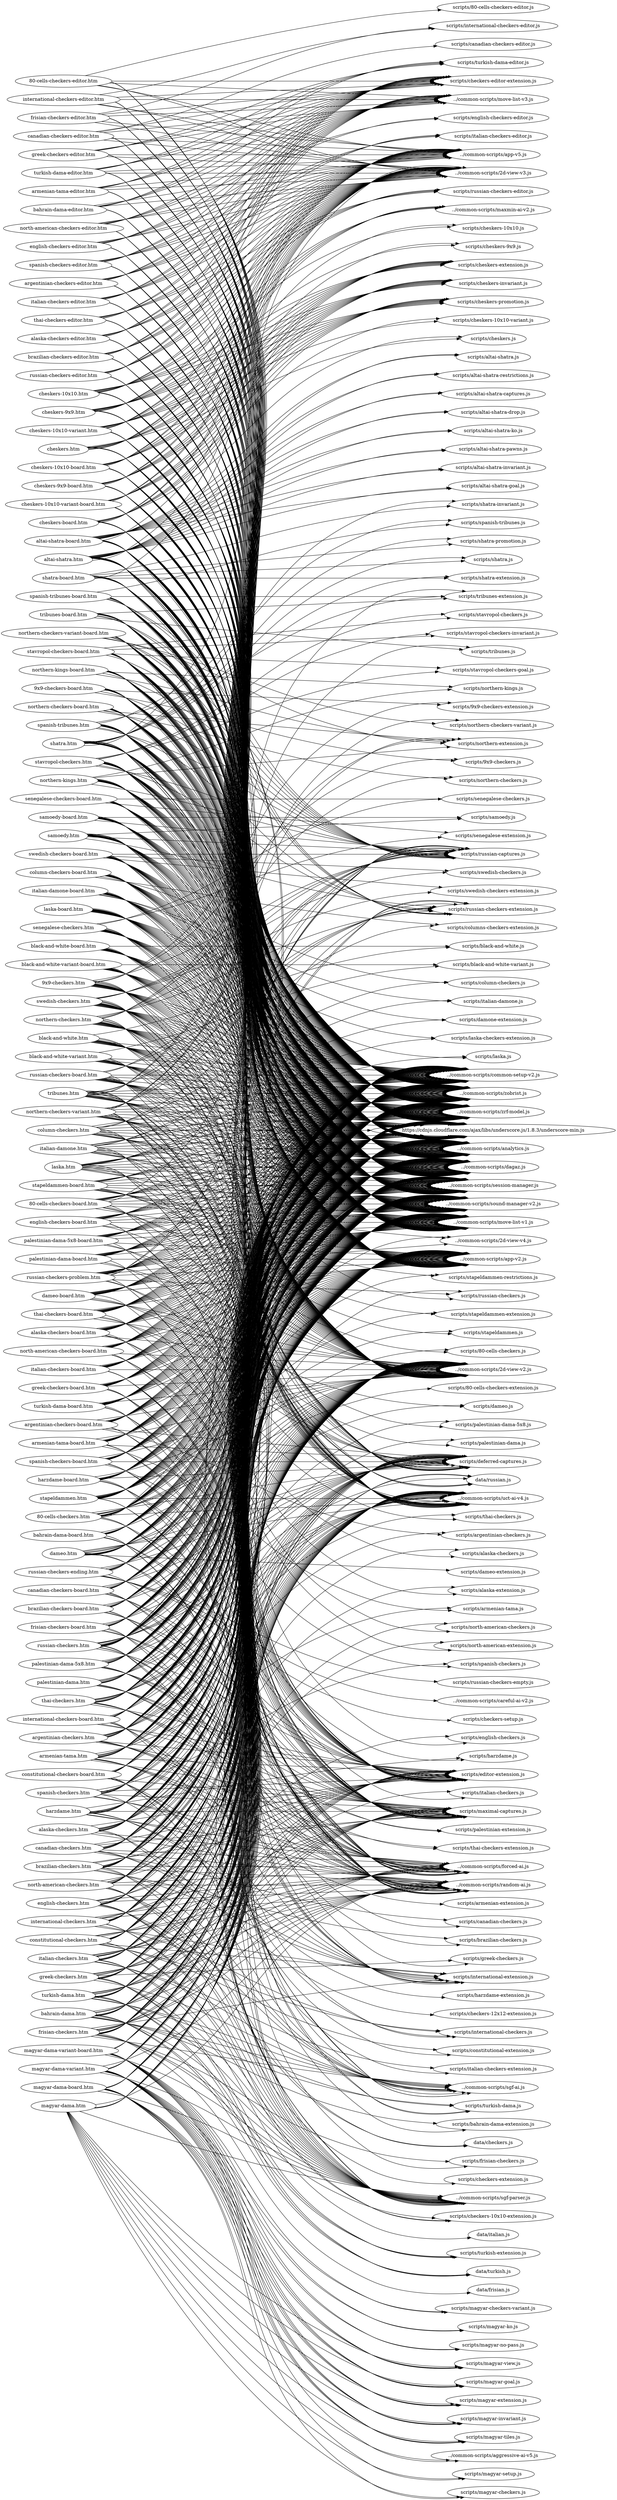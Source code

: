 digraph "graph" {
graph[ ranksep=10, rankdir = LR ];
  "80-cells-checkers-board.htm" -> "../common-scripts/2d-view-v2.js";
  "80-cells-checkers-board.htm" -> "../common-scripts/analytics.js";
  "80-cells-checkers-board.htm" -> "../common-scripts/app-v2.js";
  "80-cells-checkers-board.htm" -> "../common-scripts/common-setup-v2.js";
  "80-cells-checkers-board.htm" -> "../common-scripts/dagaz.js";
  "80-cells-checkers-board.htm" -> "../common-scripts/move-list-v1.js";
  "80-cells-checkers-board.htm" -> "../common-scripts/session-manager.js";
  "80-cells-checkers-board.htm" -> "../common-scripts/sound-manager-v2.js";
  "80-cells-checkers-board.htm" -> "../common-scripts/zobrist.js";
  "80-cells-checkers-board.htm" -> "../common-scripts/zrf-model.js";
  "80-cells-checkers-board.htm" -> "https://cdnjs.cloudflare.com/ajax/libs/underscore.js/1.8.3/underscore-min.js";
  "80-cells-checkers-board.htm" -> "scripts/80-cells-checkers.js";
  "80-cells-checkers-board.htm" -> "scripts/deferred-captures.js";
  "80-cells-checkers-board.htm" -> "scripts/editor-extension.js";
  "80-cells-checkers-board.htm" -> "scripts/russian-captures.js";
  "80-cells-checkers-editor.htm" -> "../common-scripts/2d-view-v3.js";
  "80-cells-checkers-editor.htm" -> "../common-scripts/analytics.js";
  "80-cells-checkers-editor.htm" -> "../common-scripts/app-v5.js";
  "80-cells-checkers-editor.htm" -> "../common-scripts/common-setup-v2.js";
  "80-cells-checkers-editor.htm" -> "../common-scripts/dagaz.js";
  "80-cells-checkers-editor.htm" -> "../common-scripts/move-list-v3.js";
  "80-cells-checkers-editor.htm" -> "../common-scripts/zobrist.js";
  "80-cells-checkers-editor.htm" -> "../common-scripts/zrf-model.js";
  "80-cells-checkers-editor.htm" -> "https://cdnjs.cloudflare.com/ajax/libs/underscore.js/1.8.3/underscore-min.js";
  "80-cells-checkers-editor.htm" -> "scripts/80-cells-checkers-editor.js";
  "80-cells-checkers-editor.htm" -> "scripts/checkers-editor-extension.js";
  "80-cells-checkers.htm" -> "../common-scripts/2d-view-v2.js";
  "80-cells-checkers.htm" -> "../common-scripts/analytics.js";
  "80-cells-checkers.htm" -> "../common-scripts/app-v2.js";
  "80-cells-checkers.htm" -> "../common-scripts/common-setup-v2.js";
  "80-cells-checkers.htm" -> "../common-scripts/dagaz.js";
  "80-cells-checkers.htm" -> "../common-scripts/forced-ai.js";
  "80-cells-checkers.htm" -> "../common-scripts/move-list-v1.js";
  "80-cells-checkers.htm" -> "../common-scripts/random-ai.js";
  "80-cells-checkers.htm" -> "../common-scripts/session-manager.js";
  "80-cells-checkers.htm" -> "../common-scripts/sound-manager-v2.js";
  "80-cells-checkers.htm" -> "../common-scripts/uct-ai-v4.js";
  "80-cells-checkers.htm" -> "../common-scripts/zobrist.js";
  "80-cells-checkers.htm" -> "../common-scripts/zrf-model.js";
  "80-cells-checkers.htm" -> "https://cdnjs.cloudflare.com/ajax/libs/underscore.js/1.8.3/underscore-min.js";
  "80-cells-checkers.htm" -> "scripts/80-cells-checkers-extension.js";
  "80-cells-checkers.htm" -> "scripts/80-cells-checkers.js";
  "80-cells-checkers.htm" -> "scripts/deferred-captures.js";
  "80-cells-checkers.htm" -> "scripts/editor-extension.js";
  "80-cells-checkers.htm" -> "scripts/russian-captures.js";
  "9x9-checkers-board.htm" -> "../common-scripts/2d-view-v2.js";
  "9x9-checkers-board.htm" -> "../common-scripts/analytics.js";
  "9x9-checkers-board.htm" -> "../common-scripts/app-v2.js";
  "9x9-checkers-board.htm" -> "../common-scripts/common-setup-v2.js";
  "9x9-checkers-board.htm" -> "../common-scripts/dagaz.js";
  "9x9-checkers-board.htm" -> "../common-scripts/move-list-v1.js";
  "9x9-checkers-board.htm" -> "../common-scripts/session-manager.js";
  "9x9-checkers-board.htm" -> "../common-scripts/sound-manager-v2.js";
  "9x9-checkers-board.htm" -> "../common-scripts/zobrist.js";
  "9x9-checkers-board.htm" -> "../common-scripts/zrf-model.js";
  "9x9-checkers-board.htm" -> "https://cdnjs.cloudflare.com/ajax/libs/underscore.js/1.8.3/underscore-min.js";
  "9x9-checkers-board.htm" -> "scripts/9x9-checkers-extension.js";
  "9x9-checkers-board.htm" -> "scripts/9x9-checkers.js";
  "9x9-checkers-board.htm" -> "scripts/russian-captures.js";
  "9x9-checkers.htm" -> "../common-scripts/2d-view-v2.js";
  "9x9-checkers.htm" -> "../common-scripts/analytics.js";
  "9x9-checkers.htm" -> "../common-scripts/app-v2.js";
  "9x9-checkers.htm" -> "../common-scripts/common-setup-v2.js";
  "9x9-checkers.htm" -> "../common-scripts/dagaz.js";
  "9x9-checkers.htm" -> "../common-scripts/forced-ai.js";
  "9x9-checkers.htm" -> "../common-scripts/move-list-v1.js";
  "9x9-checkers.htm" -> "../common-scripts/random-ai.js";
  "9x9-checkers.htm" -> "../common-scripts/session-manager.js";
  "9x9-checkers.htm" -> "../common-scripts/sound-manager-v2.js";
  "9x9-checkers.htm" -> "../common-scripts/uct-ai-v4.js";
  "9x9-checkers.htm" -> "../common-scripts/zobrist.js";
  "9x9-checkers.htm" -> "../common-scripts/zrf-model.js";
  "9x9-checkers.htm" -> "https://cdnjs.cloudflare.com/ajax/libs/underscore.js/1.8.3/underscore-min.js";
  "9x9-checkers.htm" -> "scripts/9x9-checkers-extension.js";
  "9x9-checkers.htm" -> "scripts/9x9-checkers.js";
  "9x9-checkers.htm" -> "scripts/russian-captures.js";
  "alaska-checkers-board.htm" -> "../common-scripts/2d-view-v2.js";
  "alaska-checkers-board.htm" -> "../common-scripts/analytics.js";
  "alaska-checkers-board.htm" -> "../common-scripts/app-v2.js";
  "alaska-checkers-board.htm" -> "../common-scripts/common-setup-v2.js";
  "alaska-checkers-board.htm" -> "../common-scripts/dagaz.js";
  "alaska-checkers-board.htm" -> "../common-scripts/move-list-v1.js";
  "alaska-checkers-board.htm" -> "../common-scripts/session-manager.js";
  "alaska-checkers-board.htm" -> "../common-scripts/sound-manager-v2.js";
  "alaska-checkers-board.htm" -> "../common-scripts/zobrist.js";
  "alaska-checkers-board.htm" -> "../common-scripts/zrf-model.js";
  "alaska-checkers-board.htm" -> "https://cdnjs.cloudflare.com/ajax/libs/underscore.js/1.8.3/underscore-min.js";
  "alaska-checkers-board.htm" -> "scripts/alaska-checkers.js";
  "alaska-checkers-board.htm" -> "scripts/alaska-extension.js";
  "alaska-checkers-board.htm" -> "scripts/editor-extension.js";
  "alaska-checkers-editor.htm" -> "../common-scripts/2d-view-v3.js";
  "alaska-checkers-editor.htm" -> "../common-scripts/analytics.js";
  "alaska-checkers-editor.htm" -> "../common-scripts/app-v5.js";
  "alaska-checkers-editor.htm" -> "../common-scripts/common-setup-v2.js";
  "alaska-checkers-editor.htm" -> "../common-scripts/dagaz.js";
  "alaska-checkers-editor.htm" -> "../common-scripts/move-list-v3.js";
  "alaska-checkers-editor.htm" -> "../common-scripts/zobrist.js";
  "alaska-checkers-editor.htm" -> "../common-scripts/zrf-model.js";
  "alaska-checkers-editor.htm" -> "https://cdnjs.cloudflare.com/ajax/libs/underscore.js/1.8.3/underscore-min.js";
  "alaska-checkers-editor.htm" -> "scripts/checkers-editor-extension.js";
  "alaska-checkers-editor.htm" -> "scripts/russian-checkers-editor.js";
  "alaska-checkers.htm" -> "../common-scripts/2d-view-v2.js";
  "alaska-checkers.htm" -> "../common-scripts/analytics.js";
  "alaska-checkers.htm" -> "../common-scripts/app-v2.js";
  "alaska-checkers.htm" -> "../common-scripts/common-setup-v2.js";
  "alaska-checkers.htm" -> "../common-scripts/dagaz.js";
  "alaska-checkers.htm" -> "../common-scripts/forced-ai.js";
  "alaska-checkers.htm" -> "../common-scripts/move-list-v1.js";
  "alaska-checkers.htm" -> "../common-scripts/random-ai.js";
  "alaska-checkers.htm" -> "../common-scripts/session-manager.js";
  "alaska-checkers.htm" -> "../common-scripts/sgf-ai.js";
  "alaska-checkers.htm" -> "../common-scripts/sgf-parser.js";
  "alaska-checkers.htm" -> "../common-scripts/sound-manager-v2.js";
  "alaska-checkers.htm" -> "../common-scripts/uct-ai-v4.js";
  "alaska-checkers.htm" -> "../common-scripts/zobrist.js";
  "alaska-checkers.htm" -> "../common-scripts/zrf-model.js";
  "alaska-checkers.htm" -> "data/russian.js";
  "alaska-checkers.htm" -> "https://cdnjs.cloudflare.com/ajax/libs/underscore.js/1.8.3/underscore-min.js";
  "alaska-checkers.htm" -> "scripts/alaska-checkers.js";
  "alaska-checkers.htm" -> "scripts/alaska-extension.js";
  "alaska-checkers.htm" -> "scripts/editor-extension.js";
  "altai-shatra-board.htm" -> "../common-scripts/2d-view-v3.js";
  "altai-shatra-board.htm" -> "../common-scripts/analytics.js";
  "altai-shatra-board.htm" -> "../common-scripts/app-v2.js";
  "altai-shatra-board.htm" -> "../common-scripts/common-setup-v2.js";
  "altai-shatra-board.htm" -> "../common-scripts/dagaz.js";
  "altai-shatra-board.htm" -> "../common-scripts/move-list-v1.js";
  "altai-shatra-board.htm" -> "../common-scripts/session-manager.js";
  "altai-shatra-board.htm" -> "../common-scripts/sound-manager-v2.js";
  "altai-shatra-board.htm" -> "../common-scripts/zobrist.js";
  "altai-shatra-board.htm" -> "../common-scripts/zrf-model.js";
  "altai-shatra-board.htm" -> "https://cdnjs.cloudflare.com/ajax/libs/underscore.js/1.8.3/underscore-min.js";
  "altai-shatra-board.htm" -> "scripts/altai-shatra-captures.js";
  "altai-shatra-board.htm" -> "scripts/altai-shatra-drop.js";
  "altai-shatra-board.htm" -> "scripts/altai-shatra-goal.js";
  "altai-shatra-board.htm" -> "scripts/altai-shatra-invariant.js";
  "altai-shatra-board.htm" -> "scripts/altai-shatra-ko.js";
  "altai-shatra-board.htm" -> "scripts/altai-shatra-pawns.js";
  "altai-shatra-board.htm" -> "scripts/altai-shatra-restrictions.js";
  "altai-shatra-board.htm" -> "scripts/altai-shatra.js";
  "altai-shatra-board.htm" -> "scripts/deferred-captures.js";
  "altai-shatra.htm" -> "../common-scripts/2d-view-v3.js";
  "altai-shatra.htm" -> "../common-scripts/analytics.js";
  "altai-shatra.htm" -> "../common-scripts/app-v2.js";
  "altai-shatra.htm" -> "../common-scripts/common-setup-v2.js";
  "altai-shatra.htm" -> "../common-scripts/dagaz.js";
  "altai-shatra.htm" -> "../common-scripts/forced-ai.js";
  "altai-shatra.htm" -> "../common-scripts/move-list-v1.js";
  "altai-shatra.htm" -> "../common-scripts/random-ai.js";
  "altai-shatra.htm" -> "../common-scripts/session-manager.js";
  "altai-shatra.htm" -> "../common-scripts/sound-manager-v2.js";
  "altai-shatra.htm" -> "../common-scripts/uct-ai-v4.js";
  "altai-shatra.htm" -> "../common-scripts/zobrist.js";
  "altai-shatra.htm" -> "../common-scripts/zrf-model.js";
  "altai-shatra.htm" -> "https://cdnjs.cloudflare.com/ajax/libs/underscore.js/1.8.3/underscore-min.js";
  "altai-shatra.htm" -> "scripts/altai-shatra-captures.js";
  "altai-shatra.htm" -> "scripts/altai-shatra-drop.js";
  "altai-shatra.htm" -> "scripts/altai-shatra-goal.js";
  "altai-shatra.htm" -> "scripts/altai-shatra-invariant.js";
  "altai-shatra.htm" -> "scripts/altai-shatra-ko.js";
  "altai-shatra.htm" -> "scripts/altai-shatra-pawns.js";
  "altai-shatra.htm" -> "scripts/altai-shatra-restrictions.js";
  "altai-shatra.htm" -> "scripts/altai-shatra.js";
  "altai-shatra.htm" -> "scripts/deferred-captures.js";
  "argentinian-checkers-board.htm" -> "../common-scripts/2d-view-v2.js";
  "argentinian-checkers-board.htm" -> "../common-scripts/analytics.js";
  "argentinian-checkers-board.htm" -> "../common-scripts/app-v2.js";
  "argentinian-checkers-board.htm" -> "../common-scripts/common-setup-v2.js";
  "argentinian-checkers-board.htm" -> "../common-scripts/dagaz.js";
  "argentinian-checkers-board.htm" -> "../common-scripts/move-list-v1.js";
  "argentinian-checkers-board.htm" -> "../common-scripts/session-manager.js";
  "argentinian-checkers-board.htm" -> "../common-scripts/sound-manager-v2.js";
  "argentinian-checkers-board.htm" -> "../common-scripts/zobrist.js";
  "argentinian-checkers-board.htm" -> "../common-scripts/zrf-model.js";
  "argentinian-checkers-board.htm" -> "https://cdnjs.cloudflare.com/ajax/libs/underscore.js/1.8.3/underscore-min.js";
  "argentinian-checkers-board.htm" -> "scripts/argentinian-checkers.js";
  "argentinian-checkers-board.htm" -> "scripts/deferred-captures.js";
  "argentinian-checkers-board.htm" -> "scripts/editor-extension.js";
  "argentinian-checkers-board.htm" -> "scripts/maximal-captures.js";
  "argentinian-checkers-editor.htm" -> "../common-scripts/2d-view-v3.js";
  "argentinian-checkers-editor.htm" -> "../common-scripts/analytics.js";
  "argentinian-checkers-editor.htm" -> "../common-scripts/app-v5.js";
  "argentinian-checkers-editor.htm" -> "../common-scripts/common-setup-v2.js";
  "argentinian-checkers-editor.htm" -> "../common-scripts/dagaz.js";
  "argentinian-checkers-editor.htm" -> "../common-scripts/move-list-v3.js";
  "argentinian-checkers-editor.htm" -> "../common-scripts/zobrist.js";
  "argentinian-checkers-editor.htm" -> "../common-scripts/zrf-model.js";
  "argentinian-checkers-editor.htm" -> "https://cdnjs.cloudflare.com/ajax/libs/underscore.js/1.8.3/underscore-min.js";
  "argentinian-checkers-editor.htm" -> "scripts/checkers-editor-extension.js";
  "argentinian-checkers-editor.htm" -> "scripts/italian-checkers-editor.js";
  "argentinian-checkers.htm" -> "../common-scripts/2d-view-v2.js";
  "argentinian-checkers.htm" -> "../common-scripts/analytics.js";
  "argentinian-checkers.htm" -> "../common-scripts/app-v2.js";
  "argentinian-checkers.htm" -> "../common-scripts/common-setup-v2.js";
  "argentinian-checkers.htm" -> "../common-scripts/dagaz.js";
  "argentinian-checkers.htm" -> "../common-scripts/forced-ai.js";
  "argentinian-checkers.htm" -> "../common-scripts/move-list-v1.js";
  "argentinian-checkers.htm" -> "../common-scripts/random-ai.js";
  "argentinian-checkers.htm" -> "../common-scripts/session-manager.js";
  "argentinian-checkers.htm" -> "../common-scripts/sound-manager-v2.js";
  "argentinian-checkers.htm" -> "../common-scripts/uct-ai-v4.js";
  "argentinian-checkers.htm" -> "../common-scripts/zobrist.js";
  "argentinian-checkers.htm" -> "../common-scripts/zrf-model.js";
  "argentinian-checkers.htm" -> "https://cdnjs.cloudflare.com/ajax/libs/underscore.js/1.8.3/underscore-min.js";
  "argentinian-checkers.htm" -> "scripts/argentinian-checkers.js";
  "argentinian-checkers.htm" -> "scripts/deferred-captures.js";
  "argentinian-checkers.htm" -> "scripts/editor-extension.js";
  "argentinian-checkers.htm" -> "scripts/maximal-captures.js";
  "argentinian-checkers.htm" -> "scripts/thai-checkers-extension.js";
  "armenian-tama-board.htm" -> "../common-scripts/2d-view-v2.js";
  "armenian-tama-board.htm" -> "../common-scripts/analytics.js";
  "armenian-tama-board.htm" -> "../common-scripts/app-v2.js";
  "armenian-tama-board.htm" -> "../common-scripts/common-setup-v2.js";
  "armenian-tama-board.htm" -> "../common-scripts/dagaz.js";
  "armenian-tama-board.htm" -> "../common-scripts/move-list-v1.js";
  "armenian-tama-board.htm" -> "../common-scripts/session-manager.js";
  "armenian-tama-board.htm" -> "../common-scripts/sound-manager-v2.js";
  "armenian-tama-board.htm" -> "../common-scripts/zobrist.js";
  "armenian-tama-board.htm" -> "../common-scripts/zrf-model.js";
  "armenian-tama-board.htm" -> "https://cdnjs.cloudflare.com/ajax/libs/underscore.js/1.8.3/underscore-min.js";
  "armenian-tama-board.htm" -> "scripts/armenian-tama.js";
  "armenian-tama-board.htm" -> "scripts/deferred-captures.js";
  "armenian-tama-board.htm" -> "scripts/editor-extension.js";
  "armenian-tama-board.htm" -> "scripts/maximal-captures.js";
  "armenian-tama-editor.htm" -> "../common-scripts/2d-view-v3.js";
  "armenian-tama-editor.htm" -> "../common-scripts/analytics.js";
  "armenian-tama-editor.htm" -> "../common-scripts/app-v5.js";
  "armenian-tama-editor.htm" -> "../common-scripts/common-setup-v2.js";
  "armenian-tama-editor.htm" -> "../common-scripts/dagaz.js";
  "armenian-tama-editor.htm" -> "../common-scripts/move-list-v3.js";
  "armenian-tama-editor.htm" -> "../common-scripts/zobrist.js";
  "armenian-tama-editor.htm" -> "../common-scripts/zrf-model.js";
  "armenian-tama-editor.htm" -> "https://cdnjs.cloudflare.com/ajax/libs/underscore.js/1.8.3/underscore-min.js";
  "armenian-tama-editor.htm" -> "scripts/checkers-editor-extension.js";
  "armenian-tama-editor.htm" -> "scripts/turkish-dama-editor.js";
  "armenian-tama.htm" -> "../common-scripts/2d-view-v2.js";
  "armenian-tama.htm" -> "../common-scripts/analytics.js";
  "armenian-tama.htm" -> "../common-scripts/app-v2.js";
  "armenian-tama.htm" -> "../common-scripts/common-setup-v2.js";
  "armenian-tama.htm" -> "../common-scripts/dagaz.js";
  "armenian-tama.htm" -> "../common-scripts/forced-ai.js";
  "armenian-tama.htm" -> "../common-scripts/move-list-v1.js";
  "armenian-tama.htm" -> "../common-scripts/random-ai.js";
  "armenian-tama.htm" -> "../common-scripts/session-manager.js";
  "armenian-tama.htm" -> "../common-scripts/sound-manager-v2.js";
  "armenian-tama.htm" -> "../common-scripts/uct-ai-v4.js";
  "armenian-tama.htm" -> "../common-scripts/zobrist.js";
  "armenian-tama.htm" -> "../common-scripts/zrf-model.js";
  "armenian-tama.htm" -> "https://cdnjs.cloudflare.com/ajax/libs/underscore.js/1.8.3/underscore-min.js";
  "armenian-tama.htm" -> "scripts/armenian-extension.js";
  "armenian-tama.htm" -> "scripts/armenian-tama.js";
  "armenian-tama.htm" -> "scripts/deferred-captures.js";
  "armenian-tama.htm" -> "scripts/editor-extension.js";
  "armenian-tama.htm" -> "scripts/maximal-captures.js";
  "bahrain-dama-board.htm" -> "../common-scripts/2d-view-v2.js";
  "bahrain-dama-board.htm" -> "../common-scripts/analytics.js";
  "bahrain-dama-board.htm" -> "../common-scripts/app-v2.js";
  "bahrain-dama-board.htm" -> "../common-scripts/common-setup-v2.js";
  "bahrain-dama-board.htm" -> "../common-scripts/dagaz.js";
  "bahrain-dama-board.htm" -> "../common-scripts/move-list-v1.js";
  "bahrain-dama-board.htm" -> "../common-scripts/session-manager.js";
  "bahrain-dama-board.htm" -> "../common-scripts/sound-manager-v2.js";
  "bahrain-dama-board.htm" -> "../common-scripts/zobrist.js";
  "bahrain-dama-board.htm" -> "../common-scripts/zrf-model.js";
  "bahrain-dama-board.htm" -> "https://cdnjs.cloudflare.com/ajax/libs/underscore.js/1.8.3/underscore-min.js";
  "bahrain-dama-board.htm" -> "scripts/bahrain-dama-extension.js";
  "bahrain-dama-board.htm" -> "scripts/editor-extension.js";
  "bahrain-dama-board.htm" -> "scripts/maximal-captures.js";
  "bahrain-dama-board.htm" -> "scripts/turkish-dama.js";
  "bahrain-dama-editor.htm" -> "../common-scripts/2d-view-v3.js";
  "bahrain-dama-editor.htm" -> "../common-scripts/analytics.js";
  "bahrain-dama-editor.htm" -> "../common-scripts/app-v5.js";
  "bahrain-dama-editor.htm" -> "../common-scripts/common-setup-v2.js";
  "bahrain-dama-editor.htm" -> "../common-scripts/dagaz.js";
  "bahrain-dama-editor.htm" -> "../common-scripts/move-list-v3.js";
  "bahrain-dama-editor.htm" -> "../common-scripts/zobrist.js";
  "bahrain-dama-editor.htm" -> "../common-scripts/zrf-model.js";
  "bahrain-dama-editor.htm" -> "https://cdnjs.cloudflare.com/ajax/libs/underscore.js/1.8.3/underscore-min.js";
  "bahrain-dama-editor.htm" -> "scripts/checkers-editor-extension.js";
  "bahrain-dama-editor.htm" -> "scripts/turkish-dama-editor.js";
  "bahrain-dama.htm" -> "../common-scripts/2d-view-v2.js";
  "bahrain-dama.htm" -> "../common-scripts/analytics.js";
  "bahrain-dama.htm" -> "../common-scripts/app-v2.js";
  "bahrain-dama.htm" -> "../common-scripts/common-setup-v2.js";
  "bahrain-dama.htm" -> "../common-scripts/dagaz.js";
  "bahrain-dama.htm" -> "../common-scripts/move-list-v1.js";
  "bahrain-dama.htm" -> "../common-scripts/random-ai.js";
  "bahrain-dama.htm" -> "../common-scripts/session-manager.js";
  "bahrain-dama.htm" -> "../common-scripts/sgf-ai.js";
  "bahrain-dama.htm" -> "../common-scripts/sgf-parser.js";
  "bahrain-dama.htm" -> "../common-scripts/sound-manager-v2.js";
  "bahrain-dama.htm" -> "../common-scripts/uct-ai-v4.js";
  "bahrain-dama.htm" -> "../common-scripts/zobrist.js";
  "bahrain-dama.htm" -> "../common-scripts/zrf-model.js";
  "bahrain-dama.htm" -> "data/turkish.js";
  "bahrain-dama.htm" -> "https://cdnjs.cloudflare.com/ajax/libs/underscore.js/1.8.3/underscore-min.js";
  "bahrain-dama.htm" -> "scripts/bahrain-dama-extension.js";
  "bahrain-dama.htm" -> "scripts/editor-extension.js";
  "bahrain-dama.htm" -> "scripts/maximal-captures.js";
  "bahrain-dama.htm" -> "scripts/turkish-dama.js";
  "bahrain-dama.htm" -> "scripts/turkish-extension.js";
  "black-and-white-board.htm" -> "../common-scripts/2d-view-v2.js";
  "black-and-white-board.htm" -> "../common-scripts/analytics.js";
  "black-and-white-board.htm" -> "../common-scripts/app-v2.js";
  "black-and-white-board.htm" -> "../common-scripts/common-setup-v2.js";
  "black-and-white-board.htm" -> "../common-scripts/dagaz.js";
  "black-and-white-board.htm" -> "../common-scripts/move-list-v1.js";
  "black-and-white-board.htm" -> "../common-scripts/session-manager.js";
  "black-and-white-board.htm" -> "../common-scripts/sound-manager-v2.js";
  "black-and-white-board.htm" -> "../common-scripts/zobrist.js";
  "black-and-white-board.htm" -> "../common-scripts/zrf-model.js";
  "black-and-white-board.htm" -> "https://cdnjs.cloudflare.com/ajax/libs/underscore.js/1.8.3/underscore-min.js";
  "black-and-white-board.htm" -> "scripts/black-and-white.js";
  "black-and-white-variant-board.htm" -> "../common-scripts/2d-view-v2.js";
  "black-and-white-variant-board.htm" -> "../common-scripts/analytics.js";
  "black-and-white-variant-board.htm" -> "../common-scripts/app-v2.js";
  "black-and-white-variant-board.htm" -> "../common-scripts/common-setup-v2.js";
  "black-and-white-variant-board.htm" -> "../common-scripts/dagaz.js";
  "black-and-white-variant-board.htm" -> "../common-scripts/move-list-v1.js";
  "black-and-white-variant-board.htm" -> "../common-scripts/session-manager.js";
  "black-and-white-variant-board.htm" -> "../common-scripts/sound-manager-v2.js";
  "black-and-white-variant-board.htm" -> "../common-scripts/zobrist.js";
  "black-and-white-variant-board.htm" -> "../common-scripts/zrf-model.js";
  "black-and-white-variant-board.htm" -> "https://cdnjs.cloudflare.com/ajax/libs/underscore.js/1.8.3/underscore-min.js";
  "black-and-white-variant-board.htm" -> "scripts/black-and-white-variant.js";
  "black-and-white-variant.htm" -> "../common-scripts/2d-view-v2.js";
  "black-and-white-variant.htm" -> "../common-scripts/analytics.js";
  "black-and-white-variant.htm" -> "../common-scripts/app-v2.js";
  "black-and-white-variant.htm" -> "../common-scripts/common-setup-v2.js";
  "black-and-white-variant.htm" -> "../common-scripts/dagaz.js";
  "black-and-white-variant.htm" -> "../common-scripts/move-list-v1.js";
  "black-and-white-variant.htm" -> "../common-scripts/session-manager.js";
  "black-and-white-variant.htm" -> "../common-scripts/sound-manager-v2.js";
  "black-and-white-variant.htm" -> "../common-scripts/uct-ai-v4.js";
  "black-and-white-variant.htm" -> "../common-scripts/zobrist.js";
  "black-and-white-variant.htm" -> "../common-scripts/zrf-model.js";
  "black-and-white-variant.htm" -> "https://cdnjs.cloudflare.com/ajax/libs/underscore.js/1.8.3/underscore-min.js";
  "black-and-white-variant.htm" -> "scripts/black-and-white-variant.js";
  "black-and-white.htm" -> "../common-scripts/2d-view-v2.js";
  "black-and-white.htm" -> "../common-scripts/analytics.js";
  "black-and-white.htm" -> "../common-scripts/app-v2.js";
  "black-and-white.htm" -> "../common-scripts/common-setup-v2.js";
  "black-and-white.htm" -> "../common-scripts/dagaz.js";
  "black-and-white.htm" -> "../common-scripts/move-list-v1.js";
  "black-and-white.htm" -> "../common-scripts/session-manager.js";
  "black-and-white.htm" -> "../common-scripts/sound-manager-v2.js";
  "black-and-white.htm" -> "../common-scripts/uct-ai-v4.js";
  "black-and-white.htm" -> "../common-scripts/zobrist.js";
  "black-and-white.htm" -> "../common-scripts/zrf-model.js";
  "black-and-white.htm" -> "https://cdnjs.cloudflare.com/ajax/libs/underscore.js/1.8.3/underscore-min.js";
  "black-and-white.htm" -> "scripts/black-and-white.js";
  "brazilian-checkers-board.htm" -> "../common-scripts/2d-view-v2.js";
  "brazilian-checkers-board.htm" -> "../common-scripts/analytics.js";
  "brazilian-checkers-board.htm" -> "../common-scripts/app-v2.js";
  "brazilian-checkers-board.htm" -> "../common-scripts/common-setup-v2.js";
  "brazilian-checkers-board.htm" -> "../common-scripts/dagaz.js";
  "brazilian-checkers-board.htm" -> "../common-scripts/move-list-v1.js";
  "brazilian-checkers-board.htm" -> "../common-scripts/session-manager.js";
  "brazilian-checkers-board.htm" -> "../common-scripts/sound-manager-v2.js";
  "brazilian-checkers-board.htm" -> "../common-scripts/zobrist.js";
  "brazilian-checkers-board.htm" -> "../common-scripts/zrf-model.js";
  "brazilian-checkers-board.htm" -> "https://cdnjs.cloudflare.com/ajax/libs/underscore.js/1.8.3/underscore-min.js";
  "brazilian-checkers-board.htm" -> "scripts/brazilian-checkers.js";
  "brazilian-checkers-board.htm" -> "scripts/deferred-captures.js";
  "brazilian-checkers-board.htm" -> "scripts/editor-extension.js";
  "brazilian-checkers-board.htm" -> "scripts/international-extension.js";
  "brazilian-checkers-board.htm" -> "scripts/maximal-captures.js";
  "brazilian-checkers-editor.htm" -> "../common-scripts/2d-view-v3.js";
  "brazilian-checkers-editor.htm" -> "../common-scripts/analytics.js";
  "brazilian-checkers-editor.htm" -> "../common-scripts/app-v5.js";
  "brazilian-checkers-editor.htm" -> "../common-scripts/common-setup-v2.js";
  "brazilian-checkers-editor.htm" -> "../common-scripts/dagaz.js";
  "brazilian-checkers-editor.htm" -> "../common-scripts/move-list-v3.js";
  "brazilian-checkers-editor.htm" -> "../common-scripts/zobrist.js";
  "brazilian-checkers-editor.htm" -> "../common-scripts/zrf-model.js";
  "brazilian-checkers-editor.htm" -> "https://cdnjs.cloudflare.com/ajax/libs/underscore.js/1.8.3/underscore-min.js";
  "brazilian-checkers-editor.htm" -> "scripts/checkers-editor-extension.js";
  "brazilian-checkers-editor.htm" -> "scripts/russian-checkers-editor.js";
  "brazilian-checkers.htm" -> "../common-scripts/2d-view-v2.js";
  "brazilian-checkers.htm" -> "../common-scripts/analytics.js";
  "brazilian-checkers.htm" -> "../common-scripts/app-v2.js";
  "brazilian-checkers.htm" -> "../common-scripts/common-setup-v2.js";
  "brazilian-checkers.htm" -> "../common-scripts/dagaz.js";
  "brazilian-checkers.htm" -> "../common-scripts/forced-ai.js";
  "brazilian-checkers.htm" -> "../common-scripts/move-list-v1.js";
  "brazilian-checkers.htm" -> "../common-scripts/random-ai.js";
  "brazilian-checkers.htm" -> "../common-scripts/session-manager.js";
  "brazilian-checkers.htm" -> "../common-scripts/sgf-ai.js";
  "brazilian-checkers.htm" -> "../common-scripts/sgf-parser.js";
  "brazilian-checkers.htm" -> "../common-scripts/sound-manager-v2.js";
  "brazilian-checkers.htm" -> "../common-scripts/uct-ai-v4.js";
  "brazilian-checkers.htm" -> "../common-scripts/zobrist.js";
  "brazilian-checkers.htm" -> "../common-scripts/zrf-model.js";
  "brazilian-checkers.htm" -> "data/russian.js";
  "brazilian-checkers.htm" -> "https://cdnjs.cloudflare.com/ajax/libs/underscore.js/1.8.3/underscore-min.js";
  "brazilian-checkers.htm" -> "scripts/brazilian-checkers.js";
  "brazilian-checkers.htm" -> "scripts/deferred-captures.js";
  "brazilian-checkers.htm" -> "scripts/editor-extension.js";
  "brazilian-checkers.htm" -> "scripts/international-extension.js";
  "brazilian-checkers.htm" -> "scripts/maximal-captures.js";
  "brazilian-checkers.htm" -> "scripts/russian-checkers-extension.js";
  "canadian-checkers-board.htm" -> "../common-scripts/2d-view-v2.js";
  "canadian-checkers-board.htm" -> "../common-scripts/analytics.js";
  "canadian-checkers-board.htm" -> "../common-scripts/app-v2.js";
  "canadian-checkers-board.htm" -> "../common-scripts/common-setup-v2.js";
  "canadian-checkers-board.htm" -> "../common-scripts/dagaz.js";
  "canadian-checkers-board.htm" -> "../common-scripts/move-list-v1.js";
  "canadian-checkers-board.htm" -> "../common-scripts/session-manager.js";
  "canadian-checkers-board.htm" -> "../common-scripts/sound-manager-v2.js";
  "canadian-checkers-board.htm" -> "../common-scripts/zobrist.js";
  "canadian-checkers-board.htm" -> "../common-scripts/zrf-model.js";
  "canadian-checkers-board.htm" -> "https://cdnjs.cloudflare.com/ajax/libs/underscore.js/1.8.3/underscore-min.js";
  "canadian-checkers-board.htm" -> "scripts/canadian-checkers.js";
  "canadian-checkers-board.htm" -> "scripts/deferred-captures.js";
  "canadian-checkers-board.htm" -> "scripts/editor-extension.js";
  "canadian-checkers-board.htm" -> "scripts/international-extension.js";
  "canadian-checkers-board.htm" -> "scripts/maximal-captures.js";
  "canadian-checkers-editor.htm" -> "../common-scripts/2d-view-v3.js";
  "canadian-checkers-editor.htm" -> "../common-scripts/analytics.js";
  "canadian-checkers-editor.htm" -> "../common-scripts/app-v5.js";
  "canadian-checkers-editor.htm" -> "../common-scripts/common-setup-v2.js";
  "canadian-checkers-editor.htm" -> "../common-scripts/dagaz.js";
  "canadian-checkers-editor.htm" -> "../common-scripts/move-list-v3.js";
  "canadian-checkers-editor.htm" -> "../common-scripts/zobrist.js";
  "canadian-checkers-editor.htm" -> "../common-scripts/zrf-model.js";
  "canadian-checkers-editor.htm" -> "https://cdnjs.cloudflare.com/ajax/libs/underscore.js/1.8.3/underscore-min.js";
  "canadian-checkers-editor.htm" -> "scripts/canadian-checkers-editor.js";
  "canadian-checkers-editor.htm" -> "scripts/checkers-editor-extension.js";
  "canadian-checkers.htm" -> "../common-scripts/2d-view-v2.js";
  "canadian-checkers.htm" -> "../common-scripts/analytics.js";
  "canadian-checkers.htm" -> "../common-scripts/app-v2.js";
  "canadian-checkers.htm" -> "../common-scripts/common-setup-v2.js";
  "canadian-checkers.htm" -> "../common-scripts/dagaz.js";
  "canadian-checkers.htm" -> "../common-scripts/forced-ai.js";
  "canadian-checkers.htm" -> "../common-scripts/move-list-v1.js";
  "canadian-checkers.htm" -> "../common-scripts/random-ai.js";
  "canadian-checkers.htm" -> "../common-scripts/session-manager.js";
  "canadian-checkers.htm" -> "../common-scripts/sound-manager-v2.js";
  "canadian-checkers.htm" -> "../common-scripts/uct-ai-v4.js";
  "canadian-checkers.htm" -> "../common-scripts/zobrist.js";
  "canadian-checkers.htm" -> "../common-scripts/zrf-model.js";
  "canadian-checkers.htm" -> "https://cdnjs.cloudflare.com/ajax/libs/underscore.js/1.8.3/underscore-min.js";
  "canadian-checkers.htm" -> "scripts/canadian-checkers.js";
  "canadian-checkers.htm" -> "scripts/checkers-12x12-extension.js";
  "canadian-checkers.htm" -> "scripts/deferred-captures.js";
  "canadian-checkers.htm" -> "scripts/editor-extension.js";
  "canadian-checkers.htm" -> "scripts/international-extension.js";
  "canadian-checkers.htm" -> "scripts/maximal-captures.js";
  "cheskers-10x10-board.htm" -> "../common-scripts/2d-view-v3.js";
  "cheskers-10x10-board.htm" -> "../common-scripts/analytics.js";
  "cheskers-10x10-board.htm" -> "../common-scripts/app-v5.js";
  "cheskers-10x10-board.htm" -> "../common-scripts/common-setup-v2.js";
  "cheskers-10x10-board.htm" -> "../common-scripts/dagaz.js";
  "cheskers-10x10-board.htm" -> "../common-scripts/move-list-v1.js";
  "cheskers-10x10-board.htm" -> "../common-scripts/session-manager.js";
  "cheskers-10x10-board.htm" -> "../common-scripts/sound-manager-v2.js";
  "cheskers-10x10-board.htm" -> "../common-scripts/zobrist.js";
  "cheskers-10x10-board.htm" -> "../common-scripts/zrf-model.js";
  "cheskers-10x10-board.htm" -> "https://cdnjs.cloudflare.com/ajax/libs/underscore.js/1.8.3/underscore-min.js";
  "cheskers-10x10-board.htm" -> "scripts/cheskers-10x10.js";
  "cheskers-10x10-board.htm" -> "scripts/cheskers-extension.js";
  "cheskers-10x10-board.htm" -> "scripts/cheskers-invariant.js";
  "cheskers-10x10-board.htm" -> "scripts/cheskers-promotion.js";
  "cheskers-10x10-variant-board.htm" -> "../common-scripts/2d-view-v3.js";
  "cheskers-10x10-variant-board.htm" -> "../common-scripts/analytics.js";
  "cheskers-10x10-variant-board.htm" -> "../common-scripts/app-v5.js";
  "cheskers-10x10-variant-board.htm" -> "../common-scripts/common-setup-v2.js";
  "cheskers-10x10-variant-board.htm" -> "../common-scripts/dagaz.js";
  "cheskers-10x10-variant-board.htm" -> "../common-scripts/move-list-v1.js";
  "cheskers-10x10-variant-board.htm" -> "../common-scripts/session-manager.js";
  "cheskers-10x10-variant-board.htm" -> "../common-scripts/sound-manager-v2.js";
  "cheskers-10x10-variant-board.htm" -> "../common-scripts/zobrist.js";
  "cheskers-10x10-variant-board.htm" -> "../common-scripts/zrf-model.js";
  "cheskers-10x10-variant-board.htm" -> "https://cdnjs.cloudflare.com/ajax/libs/underscore.js/1.8.3/underscore-min.js";
  "cheskers-10x10-variant-board.htm" -> "scripts/cheskers-10x10-variant.js";
  "cheskers-10x10-variant-board.htm" -> "scripts/cheskers-extension.js";
  "cheskers-10x10-variant-board.htm" -> "scripts/cheskers-invariant.js";
  "cheskers-10x10-variant-board.htm" -> "scripts/cheskers-promotion.js";
  "cheskers-10x10-variant.htm" -> "../common-scripts/2d-view-v3.js";
  "cheskers-10x10-variant.htm" -> "../common-scripts/analytics.js";
  "cheskers-10x10-variant.htm" -> "../common-scripts/app-v5.js";
  "cheskers-10x10-variant.htm" -> "../common-scripts/common-setup-v2.js";
  "cheskers-10x10-variant.htm" -> "../common-scripts/dagaz.js";
  "cheskers-10x10-variant.htm" -> "../common-scripts/maxmin-ai-v2.js";
  "cheskers-10x10-variant.htm" -> "../common-scripts/move-list-v1.js";
  "cheskers-10x10-variant.htm" -> "../common-scripts/session-manager.js";
  "cheskers-10x10-variant.htm" -> "../common-scripts/sound-manager-v2.js";
  "cheskers-10x10-variant.htm" -> "../common-scripts/zobrist.js";
  "cheskers-10x10-variant.htm" -> "../common-scripts/zrf-model.js";
  "cheskers-10x10-variant.htm" -> "https://cdnjs.cloudflare.com/ajax/libs/underscore.js/1.8.3/underscore-min.js";
  "cheskers-10x10-variant.htm" -> "scripts/cheskers-10x10-variant.js";
  "cheskers-10x10-variant.htm" -> "scripts/cheskers-extension.js";
  "cheskers-10x10-variant.htm" -> "scripts/cheskers-invariant.js";
  "cheskers-10x10-variant.htm" -> "scripts/cheskers-promotion.js";
  "cheskers-10x10.htm" -> "../common-scripts/2d-view-v3.js";
  "cheskers-10x10.htm" -> "../common-scripts/analytics.js";
  "cheskers-10x10.htm" -> "../common-scripts/app-v5.js";
  "cheskers-10x10.htm" -> "../common-scripts/common-setup-v2.js";
  "cheskers-10x10.htm" -> "../common-scripts/dagaz.js";
  "cheskers-10x10.htm" -> "../common-scripts/maxmin-ai-v2.js";
  "cheskers-10x10.htm" -> "../common-scripts/move-list-v1.js";
  "cheskers-10x10.htm" -> "../common-scripts/session-manager.js";
  "cheskers-10x10.htm" -> "../common-scripts/sound-manager-v2.js";
  "cheskers-10x10.htm" -> "../common-scripts/zobrist.js";
  "cheskers-10x10.htm" -> "../common-scripts/zrf-model.js";
  "cheskers-10x10.htm" -> "https://cdnjs.cloudflare.com/ajax/libs/underscore.js/1.8.3/underscore-min.js";
  "cheskers-10x10.htm" -> "scripts/cheskers-10x10.js";
  "cheskers-10x10.htm" -> "scripts/cheskers-extension.js";
  "cheskers-10x10.htm" -> "scripts/cheskers-invariant.js";
  "cheskers-10x10.htm" -> "scripts/cheskers-promotion.js";
  "cheskers-9x9-board.htm" -> "../common-scripts/2d-view-v3.js";
  "cheskers-9x9-board.htm" -> "../common-scripts/analytics.js";
  "cheskers-9x9-board.htm" -> "../common-scripts/app-v5.js";
  "cheskers-9x9-board.htm" -> "../common-scripts/common-setup-v2.js";
  "cheskers-9x9-board.htm" -> "../common-scripts/dagaz.js";
  "cheskers-9x9-board.htm" -> "../common-scripts/move-list-v1.js";
  "cheskers-9x9-board.htm" -> "../common-scripts/session-manager.js";
  "cheskers-9x9-board.htm" -> "../common-scripts/sound-manager-v2.js";
  "cheskers-9x9-board.htm" -> "../common-scripts/zobrist.js";
  "cheskers-9x9-board.htm" -> "../common-scripts/zrf-model.js";
  "cheskers-9x9-board.htm" -> "https://cdnjs.cloudflare.com/ajax/libs/underscore.js/1.8.3/underscore-min.js";
  "cheskers-9x9-board.htm" -> "scripts/cheskers-9x9.js";
  "cheskers-9x9-board.htm" -> "scripts/cheskers-extension.js";
  "cheskers-9x9-board.htm" -> "scripts/cheskers-invariant.js";
  "cheskers-9x9-board.htm" -> "scripts/cheskers-promotion.js";
  "cheskers-9x9.htm" -> "../common-scripts/2d-view-v3.js";
  "cheskers-9x9.htm" -> "../common-scripts/analytics.js";
  "cheskers-9x9.htm" -> "../common-scripts/app-v5.js";
  "cheskers-9x9.htm" -> "../common-scripts/common-setup-v2.js";
  "cheskers-9x9.htm" -> "../common-scripts/dagaz.js";
  "cheskers-9x9.htm" -> "../common-scripts/maxmin-ai-v2.js";
  "cheskers-9x9.htm" -> "../common-scripts/move-list-v1.js";
  "cheskers-9x9.htm" -> "../common-scripts/session-manager.js";
  "cheskers-9x9.htm" -> "../common-scripts/sound-manager-v2.js";
  "cheskers-9x9.htm" -> "../common-scripts/zobrist.js";
  "cheskers-9x9.htm" -> "../common-scripts/zrf-model.js";
  "cheskers-9x9.htm" -> "https://cdnjs.cloudflare.com/ajax/libs/underscore.js/1.8.3/underscore-min.js";
  "cheskers-9x9.htm" -> "scripts/cheskers-9x9.js";
  "cheskers-9x9.htm" -> "scripts/cheskers-extension.js";
  "cheskers-9x9.htm" -> "scripts/cheskers-invariant.js";
  "cheskers-9x9.htm" -> "scripts/cheskers-promotion.js";
  "cheskers-board.htm" -> "../common-scripts/2d-view-v3.js";
  "cheskers-board.htm" -> "../common-scripts/analytics.js";
  "cheskers-board.htm" -> "../common-scripts/app-v5.js";
  "cheskers-board.htm" -> "../common-scripts/common-setup-v2.js";
  "cheskers-board.htm" -> "../common-scripts/dagaz.js";
  "cheskers-board.htm" -> "../common-scripts/move-list-v1.js";
  "cheskers-board.htm" -> "../common-scripts/session-manager.js";
  "cheskers-board.htm" -> "../common-scripts/sound-manager-v2.js";
  "cheskers-board.htm" -> "../common-scripts/zobrist.js";
  "cheskers-board.htm" -> "../common-scripts/zrf-model.js";
  "cheskers-board.htm" -> "https://cdnjs.cloudflare.com/ajax/libs/underscore.js/1.8.3/underscore-min.js";
  "cheskers-board.htm" -> "scripts/cheskers-extension.js";
  "cheskers-board.htm" -> "scripts/cheskers-invariant.js";
  "cheskers-board.htm" -> "scripts/cheskers-promotion.js";
  "cheskers-board.htm" -> "scripts/cheskers.js";
  "cheskers.htm" -> "../common-scripts/2d-view-v3.js";
  "cheskers.htm" -> "../common-scripts/analytics.js";
  "cheskers.htm" -> "../common-scripts/app-v5.js";
  "cheskers.htm" -> "../common-scripts/common-setup-v2.js";
  "cheskers.htm" -> "../common-scripts/dagaz.js";
  "cheskers.htm" -> "../common-scripts/maxmin-ai-v2.js";
  "cheskers.htm" -> "../common-scripts/move-list-v1.js";
  "cheskers.htm" -> "../common-scripts/session-manager.js";
  "cheskers.htm" -> "../common-scripts/sound-manager-v2.js";
  "cheskers.htm" -> "../common-scripts/zobrist.js";
  "cheskers.htm" -> "../common-scripts/zrf-model.js";
  "cheskers.htm" -> "https://cdnjs.cloudflare.com/ajax/libs/underscore.js/1.8.3/underscore-min.js";
  "cheskers.htm" -> "scripts/cheskers-extension.js";
  "cheskers.htm" -> "scripts/cheskers-invariant.js";
  "cheskers.htm" -> "scripts/cheskers-promotion.js";
  "cheskers.htm" -> "scripts/cheskers.js";
  "column-checkers-board.htm" -> "../common-scripts/2d-view-v2.js";
  "column-checkers-board.htm" -> "../common-scripts/analytics.js";
  "column-checkers-board.htm" -> "../common-scripts/app-v2.js";
  "column-checkers-board.htm" -> "../common-scripts/common-setup-v2.js";
  "column-checkers-board.htm" -> "../common-scripts/dagaz.js";
  "column-checkers-board.htm" -> "../common-scripts/move-list-v1.js";
  "column-checkers-board.htm" -> "../common-scripts/session-manager.js";
  "column-checkers-board.htm" -> "../common-scripts/sound-manager-v2.js";
  "column-checkers-board.htm" -> "../common-scripts/zobrist.js";
  "column-checkers-board.htm" -> "../common-scripts/zrf-model.js";
  "column-checkers-board.htm" -> "https://cdnjs.cloudflare.com/ajax/libs/underscore.js/1.8.3/underscore-min.js";
  "column-checkers-board.htm" -> "scripts/column-checkers.js";
  "column-checkers-board.htm" -> "scripts/columns-checkers-extension.js";
  "column-checkers.htm" -> "../common-scripts/2d-view-v2.js";
  "column-checkers.htm" -> "../common-scripts/analytics.js";
  "column-checkers.htm" -> "../common-scripts/app-v2.js";
  "column-checkers.htm" -> "../common-scripts/common-setup-v2.js";
  "column-checkers.htm" -> "../common-scripts/dagaz.js";
  "column-checkers.htm" -> "../common-scripts/forced-ai.js";
  "column-checkers.htm" -> "../common-scripts/move-list-v1.js";
  "column-checkers.htm" -> "../common-scripts/random-ai.js";
  "column-checkers.htm" -> "../common-scripts/session-manager.js";
  "column-checkers.htm" -> "../common-scripts/sound-manager-v2.js";
  "column-checkers.htm" -> "../common-scripts/uct-ai-v4.js";
  "column-checkers.htm" -> "../common-scripts/zobrist.js";
  "column-checkers.htm" -> "../common-scripts/zrf-model.js";
  "column-checkers.htm" -> "https://cdnjs.cloudflare.com/ajax/libs/underscore.js/1.8.3/underscore-min.js";
  "column-checkers.htm" -> "scripts/column-checkers.js";
  "column-checkers.htm" -> "scripts/columns-checkers-extension.js";
  "constitutional-checkers-board.htm" -> "../common-scripts/2d-view-v2.js";
  "constitutional-checkers-board.htm" -> "../common-scripts/analytics.js";
  "constitutional-checkers-board.htm" -> "../common-scripts/app-v2.js";
  "constitutional-checkers-board.htm" -> "../common-scripts/common-setup-v2.js";
  "constitutional-checkers-board.htm" -> "../common-scripts/dagaz.js";
  "constitutional-checkers-board.htm" -> "../common-scripts/move-list-v1.js";
  "constitutional-checkers-board.htm" -> "../common-scripts/session-manager.js";
  "constitutional-checkers-board.htm" -> "../common-scripts/sgf-parser.js";
  "constitutional-checkers-board.htm" -> "../common-scripts/sound-manager-v2.js";
  "constitutional-checkers-board.htm" -> "../common-scripts/zobrist.js";
  "constitutional-checkers-board.htm" -> "../common-scripts/zrf-model.js";
  "constitutional-checkers-board.htm" -> "https://cdnjs.cloudflare.com/ajax/libs/underscore.js/1.8.3/underscore-min.js";
  "constitutional-checkers-board.htm" -> "scripts/constitutional-extension.js";
  "constitutional-checkers-board.htm" -> "scripts/deferred-captures.js";
  "constitutional-checkers-board.htm" -> "scripts/international-checkers.js";
  "constitutional-checkers-board.htm" -> "scripts/international-extension.js";
  "constitutional-checkers-board.htm" -> "scripts/maximal-captures.js";
  "constitutional-checkers.htm" -> "../common-scripts/2d-view-v2.js";
  "constitutional-checkers.htm" -> "../common-scripts/analytics.js";
  "constitutional-checkers.htm" -> "../common-scripts/app-v2.js";
  "constitutional-checkers.htm" -> "../common-scripts/common-setup-v2.js";
  "constitutional-checkers.htm" -> "../common-scripts/dagaz.js";
  "constitutional-checkers.htm" -> "../common-scripts/forced-ai.js";
  "constitutional-checkers.htm" -> "../common-scripts/move-list-v1.js";
  "constitutional-checkers.htm" -> "../common-scripts/random-ai.js";
  "constitutional-checkers.htm" -> "../common-scripts/session-manager.js";
  "constitutional-checkers.htm" -> "../common-scripts/sgf-parser.js";
  "constitutional-checkers.htm" -> "../common-scripts/sound-manager-v2.js";
  "constitutional-checkers.htm" -> "../common-scripts/uct-ai-v4.js";
  "constitutional-checkers.htm" -> "../common-scripts/zobrist.js";
  "constitutional-checkers.htm" -> "../common-scripts/zrf-model.js";
  "constitutional-checkers.htm" -> "https://cdnjs.cloudflare.com/ajax/libs/underscore.js/1.8.3/underscore-min.js";
  "constitutional-checkers.htm" -> "scripts/checkers-10x10-extension.js";
  "constitutional-checkers.htm" -> "scripts/constitutional-extension.js";
  "constitutional-checkers.htm" -> "scripts/deferred-captures.js";
  "constitutional-checkers.htm" -> "scripts/international-checkers.js";
  "constitutional-checkers.htm" -> "scripts/international-extension.js";
  "constitutional-checkers.htm" -> "scripts/maximal-captures.js";
  "dameo-board.htm" -> "../common-scripts/2d-view-v2.js";
  "dameo-board.htm" -> "../common-scripts/analytics.js";
  "dameo-board.htm" -> "../common-scripts/app-v2.js";
  "dameo-board.htm" -> "../common-scripts/common-setup-v2.js";
  "dameo-board.htm" -> "../common-scripts/dagaz.js";
  "dameo-board.htm" -> "../common-scripts/move-list-v1.js";
  "dameo-board.htm" -> "../common-scripts/session-manager.js";
  "dameo-board.htm" -> "../common-scripts/sound-manager-v2.js";
  "dameo-board.htm" -> "../common-scripts/zobrist.js";
  "dameo-board.htm" -> "../common-scripts/zrf-model.js";
  "dameo-board.htm" -> "https://cdnjs.cloudflare.com/ajax/libs/underscore.js/1.8.3/underscore-min.js";
  "dameo-board.htm" -> "scripts/dameo.js";
  "dameo-board.htm" -> "scripts/deferred-captures.js";
  "dameo-board.htm" -> "scripts/maximal-captures.js";
  "dameo.htm" -> "../common-scripts/2d-view-v2.js";
  "dameo.htm" -> "../common-scripts/analytics.js";
  "dameo.htm" -> "../common-scripts/app-v2.js";
  "dameo.htm" -> "../common-scripts/common-setup-v2.js";
  "dameo.htm" -> "../common-scripts/dagaz.js";
  "dameo.htm" -> "../common-scripts/forced-ai.js";
  "dameo.htm" -> "../common-scripts/move-list-v1.js";
  "dameo.htm" -> "../common-scripts/session-manager.js";
  "dameo.htm" -> "../common-scripts/sound-manager-v2.js";
  "dameo.htm" -> "../common-scripts/uct-ai-v4.js";
  "dameo.htm" -> "../common-scripts/zobrist.js";
  "dameo.htm" -> "../common-scripts/zrf-model.js";
  "dameo.htm" -> "https://cdnjs.cloudflare.com/ajax/libs/underscore.js/1.8.3/underscore-min.js";
  "dameo.htm" -> "scripts/dameo-extension.js";
  "dameo.htm" -> "scripts/dameo.js";
  "dameo.htm" -> "scripts/deferred-captures.js";
  "dameo.htm" -> "scripts/maximal-captures.js";
  "english-checkers-board.htm" -> "../common-scripts/2d-view-v2.js";
  "english-checkers-board.htm" -> "../common-scripts/analytics.js";
  "english-checkers-board.htm" -> "../common-scripts/app-v2.js";
  "english-checkers-board.htm" -> "../common-scripts/common-setup-v2.js";
  "english-checkers-board.htm" -> "../common-scripts/dagaz.js";
  "english-checkers-board.htm" -> "../common-scripts/move-list-v1.js";
  "english-checkers-board.htm" -> "../common-scripts/session-manager.js";
  "english-checkers-board.htm" -> "../common-scripts/sound-manager-v2.js";
  "english-checkers-board.htm" -> "../common-scripts/zobrist.js";
  "english-checkers-board.htm" -> "../common-scripts/zrf-model.js";
  "english-checkers-board.htm" -> "https://cdnjs.cloudflare.com/ajax/libs/underscore.js/1.8.3/underscore-min.js";
  "english-checkers-board.htm" -> "scripts/editor-extension.js";
  "english-checkers-board.htm" -> "scripts/english-checkers.js";
  "english-checkers-editor.htm" -> "../common-scripts/2d-view-v3.js";
  "english-checkers-editor.htm" -> "../common-scripts/analytics.js";
  "english-checkers-editor.htm" -> "../common-scripts/app-v5.js";
  "english-checkers-editor.htm" -> "../common-scripts/common-setup-v2.js";
  "english-checkers-editor.htm" -> "../common-scripts/dagaz.js";
  "english-checkers-editor.htm" -> "../common-scripts/move-list-v3.js";
  "english-checkers-editor.htm" -> "../common-scripts/zobrist.js";
  "english-checkers-editor.htm" -> "../common-scripts/zrf-model.js";
  "english-checkers-editor.htm" -> "https://cdnjs.cloudflare.com/ajax/libs/underscore.js/1.8.3/underscore-min.js";
  "english-checkers-editor.htm" -> "scripts/checkers-editor-extension.js";
  "english-checkers-editor.htm" -> "scripts/english-checkers-editor.js";
  "english-checkers.htm" -> "../common-scripts/2d-view-v2.js";
  "english-checkers.htm" -> "../common-scripts/analytics.js";
  "english-checkers.htm" -> "../common-scripts/app-v2.js";
  "english-checkers.htm" -> "../common-scripts/common-setup-v2.js";
  "english-checkers.htm" -> "../common-scripts/dagaz.js";
  "english-checkers.htm" -> "../common-scripts/forced-ai.js";
  "english-checkers.htm" -> "../common-scripts/move-list-v1.js";
  "english-checkers.htm" -> "../common-scripts/random-ai.js";
  "english-checkers.htm" -> "../common-scripts/session-manager.js";
  "english-checkers.htm" -> "../common-scripts/sgf-ai.js";
  "english-checkers.htm" -> "../common-scripts/sgf-parser.js";
  "english-checkers.htm" -> "../common-scripts/sound-manager-v2.js";
  "english-checkers.htm" -> "../common-scripts/uct-ai-v4.js";
  "english-checkers.htm" -> "../common-scripts/zobrist.js";
  "english-checkers.htm" -> "../common-scripts/zrf-model.js";
  "english-checkers.htm" -> "data/checkers.js";
  "english-checkers.htm" -> "https://cdnjs.cloudflare.com/ajax/libs/underscore.js/1.8.3/underscore-min.js";
  "english-checkers.htm" -> "scripts/checkers-extension.js";
  "english-checkers.htm" -> "scripts/editor-extension.js";
  "english-checkers.htm" -> "scripts/english-checkers.js";
  "frisian-checkers-board.htm" -> "../common-scripts/2d-view-v2.js";
  "frisian-checkers-board.htm" -> "../common-scripts/analytics.js";
  "frisian-checkers-board.htm" -> "../common-scripts/app-v2.js";
  "frisian-checkers-board.htm" -> "../common-scripts/common-setup-v2.js";
  "frisian-checkers-board.htm" -> "../common-scripts/dagaz.js";
  "frisian-checkers-board.htm" -> "../common-scripts/move-list-v1.js";
  "frisian-checkers-board.htm" -> "../common-scripts/session-manager.js";
  "frisian-checkers-board.htm" -> "../common-scripts/sound-manager-v2.js";
  "frisian-checkers-board.htm" -> "../common-scripts/zobrist.js";
  "frisian-checkers-board.htm" -> "../common-scripts/zrf-model.js";
  "frisian-checkers-board.htm" -> "https://cdnjs.cloudflare.com/ajax/libs/underscore.js/1.8.3/underscore-min.js";
  "frisian-checkers-board.htm" -> "scripts/deferred-captures.js";
  "frisian-checkers-board.htm" -> "scripts/editor-extension.js";
  "frisian-checkers-board.htm" -> "scripts/frisian-checkers.js";
  "frisian-checkers-board.htm" -> "scripts/international-extension.js";
  "frisian-checkers-board.htm" -> "scripts/maximal-captures.js";
  "frisian-checkers-editor.htm" -> "../common-scripts/2d-view-v3.js";
  "frisian-checkers-editor.htm" -> "../common-scripts/analytics.js";
  "frisian-checkers-editor.htm" -> "../common-scripts/app-v5.js";
  "frisian-checkers-editor.htm" -> "../common-scripts/common-setup-v2.js";
  "frisian-checkers-editor.htm" -> "../common-scripts/dagaz.js";
  "frisian-checkers-editor.htm" -> "../common-scripts/move-list-v3.js";
  "frisian-checkers-editor.htm" -> "../common-scripts/zobrist.js";
  "frisian-checkers-editor.htm" -> "../common-scripts/zrf-model.js";
  "frisian-checkers-editor.htm" -> "https://cdnjs.cloudflare.com/ajax/libs/underscore.js/1.8.3/underscore-min.js";
  "frisian-checkers-editor.htm" -> "scripts/checkers-editor-extension.js";
  "frisian-checkers-editor.htm" -> "scripts/international-checkers-editor.js";
  "frisian-checkers.htm" -> "../common-scripts/2d-view-v2.js";
  "frisian-checkers.htm" -> "../common-scripts/analytics.js";
  "frisian-checkers.htm" -> "../common-scripts/app-v2.js";
  "frisian-checkers.htm" -> "../common-scripts/common-setup-v2.js";
  "frisian-checkers.htm" -> "../common-scripts/dagaz.js";
  "frisian-checkers.htm" -> "../common-scripts/forced-ai.js";
  "frisian-checkers.htm" -> "../common-scripts/move-list-v1.js";
  "frisian-checkers.htm" -> "../common-scripts/random-ai.js";
  "frisian-checkers.htm" -> "../common-scripts/session-manager.js";
  "frisian-checkers.htm" -> "../common-scripts/sgf-ai.js";
  "frisian-checkers.htm" -> "../common-scripts/sgf-parser.js";
  "frisian-checkers.htm" -> "../common-scripts/sound-manager-v2.js";
  "frisian-checkers.htm" -> "../common-scripts/uct-ai-v4.js";
  "frisian-checkers.htm" -> "../common-scripts/zobrist.js";
  "frisian-checkers.htm" -> "../common-scripts/zrf-model.js";
  "frisian-checkers.htm" -> "data/frisian.js";
  "frisian-checkers.htm" -> "https://cdnjs.cloudflare.com/ajax/libs/underscore.js/1.8.3/underscore-min.js";
  "frisian-checkers.htm" -> "scripts/checkers-10x10-extension.js";
  "frisian-checkers.htm" -> "scripts/deferred-captures.js";
  "frisian-checkers.htm" -> "scripts/editor-extension.js";
  "frisian-checkers.htm" -> "scripts/frisian-checkers.js";
  "frisian-checkers.htm" -> "scripts/international-extension.js";
  "frisian-checkers.htm" -> "scripts/maximal-captures.js";
  "greek-checkers-board.htm" -> "../common-scripts/2d-view-v2.js";
  "greek-checkers-board.htm" -> "../common-scripts/analytics.js";
  "greek-checkers-board.htm" -> "../common-scripts/app-v2.js";
  "greek-checkers-board.htm" -> "../common-scripts/common-setup-v2.js";
  "greek-checkers-board.htm" -> "../common-scripts/dagaz.js";
  "greek-checkers-board.htm" -> "../common-scripts/move-list-v1.js";
  "greek-checkers-board.htm" -> "../common-scripts/session-manager.js";
  "greek-checkers-board.htm" -> "../common-scripts/sound-manager-v2.js";
  "greek-checkers-board.htm" -> "../common-scripts/zobrist.js";
  "greek-checkers-board.htm" -> "../common-scripts/zrf-model.js";
  "greek-checkers-board.htm" -> "https://cdnjs.cloudflare.com/ajax/libs/underscore.js/1.8.3/underscore-min.js";
  "greek-checkers-board.htm" -> "scripts/editor-extension.js";
  "greek-checkers-board.htm" -> "scripts/greek-checkers.js";
  "greek-checkers-board.htm" -> "scripts/maximal-captures.js";
  "greek-checkers-editor.htm" -> "../common-scripts/2d-view-v3.js";
  "greek-checkers-editor.htm" -> "../common-scripts/analytics.js";
  "greek-checkers-editor.htm" -> "../common-scripts/app-v5.js";
  "greek-checkers-editor.htm" -> "../common-scripts/common-setup-v2.js";
  "greek-checkers-editor.htm" -> "../common-scripts/dagaz.js";
  "greek-checkers-editor.htm" -> "../common-scripts/move-list-v3.js";
  "greek-checkers-editor.htm" -> "../common-scripts/zobrist.js";
  "greek-checkers-editor.htm" -> "../common-scripts/zrf-model.js";
  "greek-checkers-editor.htm" -> "https://cdnjs.cloudflare.com/ajax/libs/underscore.js/1.8.3/underscore-min.js";
  "greek-checkers-editor.htm" -> "scripts/checkers-editor-extension.js";
  "greek-checkers-editor.htm" -> "scripts/turkish-dama-editor.js";
  "greek-checkers.htm" -> "../common-scripts/2d-view-v2.js";
  "greek-checkers.htm" -> "../common-scripts/analytics.js";
  "greek-checkers.htm" -> "../common-scripts/app-v2.js";
  "greek-checkers.htm" -> "../common-scripts/common-setup-v2.js";
  "greek-checkers.htm" -> "../common-scripts/dagaz.js";
  "greek-checkers.htm" -> "../common-scripts/forced-ai.js";
  "greek-checkers.htm" -> "../common-scripts/move-list-v1.js";
  "greek-checkers.htm" -> "../common-scripts/random-ai.js";
  "greek-checkers.htm" -> "../common-scripts/session-manager.js";
  "greek-checkers.htm" -> "../common-scripts/sgf-ai.js";
  "greek-checkers.htm" -> "../common-scripts/sgf-parser.js";
  "greek-checkers.htm" -> "../common-scripts/sound-manager-v2.js";
  "greek-checkers.htm" -> "../common-scripts/uct-ai-v4.js";
  "greek-checkers.htm" -> "../common-scripts/zobrist.js";
  "greek-checkers.htm" -> "../common-scripts/zrf-model.js";
  "greek-checkers.htm" -> "data/turkish.js";
  "greek-checkers.htm" -> "https://cdnjs.cloudflare.com/ajax/libs/underscore.js/1.8.3/underscore-min.js";
  "greek-checkers.htm" -> "scripts/editor-extension.js";
  "greek-checkers.htm" -> "scripts/greek-checkers.js";
  "greek-checkers.htm" -> "scripts/maximal-captures.js";
  "greek-checkers.htm" -> "scripts/turkish-extension.js";
  "harzdame-board.htm" -> "../common-scripts/2d-view-v2.js";
  "harzdame-board.htm" -> "../common-scripts/analytics.js";
  "harzdame-board.htm" -> "../common-scripts/app-v2.js";
  "harzdame-board.htm" -> "../common-scripts/common-setup-v2.js";
  "harzdame-board.htm" -> "../common-scripts/dagaz.js";
  "harzdame-board.htm" -> "../common-scripts/move-list-v1.js";
  "harzdame-board.htm" -> "../common-scripts/session-manager.js";
  "harzdame-board.htm" -> "../common-scripts/sound-manager-v2.js";
  "harzdame-board.htm" -> "../common-scripts/zobrist.js";
  "harzdame-board.htm" -> "../common-scripts/zrf-model.js";
  "harzdame-board.htm" -> "https://cdnjs.cloudflare.com/ajax/libs/underscore.js/1.8.3/underscore-min.js";
  "harzdame-board.htm" -> "scripts/deferred-captures.js";
  "harzdame-board.htm" -> "scripts/harzdame.js";
  "harzdame-board.htm" -> "scripts/international-extension.js";
  "harzdame-board.htm" -> "scripts/maximal-captures.js";
  "harzdame.htm" -> "../common-scripts/2d-view-v2.js";
  "harzdame.htm" -> "../common-scripts/analytics.js";
  "harzdame.htm" -> "../common-scripts/app-v2.js";
  "harzdame.htm" -> "../common-scripts/common-setup-v2.js";
  "harzdame.htm" -> "../common-scripts/dagaz.js";
  "harzdame.htm" -> "../common-scripts/forced-ai.js";
  "harzdame.htm" -> "../common-scripts/move-list-v1.js";
  "harzdame.htm" -> "../common-scripts/random-ai.js";
  "harzdame.htm" -> "../common-scripts/session-manager.js";
  "harzdame.htm" -> "../common-scripts/sound-manager-v2.js";
  "harzdame.htm" -> "../common-scripts/uct-ai-v4.js";
  "harzdame.htm" -> "../common-scripts/zobrist.js";
  "harzdame.htm" -> "../common-scripts/zrf-model.js";
  "harzdame.htm" -> "https://cdnjs.cloudflare.com/ajax/libs/underscore.js/1.8.3/underscore-min.js";
  "harzdame.htm" -> "scripts/deferred-captures.js";
  "harzdame.htm" -> "scripts/harzdame-extension.js";
  "harzdame.htm" -> "scripts/harzdame.js";
  "harzdame.htm" -> "scripts/international-extension.js";
  "harzdame.htm" -> "scripts/maximal-captures.js";
  "international-checkers-board.htm" -> "../common-scripts/2d-view-v2.js";
  "international-checkers-board.htm" -> "../common-scripts/analytics.js";
  "international-checkers-board.htm" -> "../common-scripts/app-v2.js";
  "international-checkers-board.htm" -> "../common-scripts/common-setup-v2.js";
  "international-checkers-board.htm" -> "../common-scripts/dagaz.js";
  "international-checkers-board.htm" -> "../common-scripts/move-list-v1.js";
  "international-checkers-board.htm" -> "../common-scripts/session-manager.js";
  "international-checkers-board.htm" -> "../common-scripts/sgf-parser.js";
  "international-checkers-board.htm" -> "../common-scripts/sound-manager-v2.js";
  "international-checkers-board.htm" -> "../common-scripts/zobrist.js";
  "international-checkers-board.htm" -> "../common-scripts/zrf-model.js";
  "international-checkers-board.htm" -> "https://cdnjs.cloudflare.com/ajax/libs/underscore.js/1.8.3/underscore-min.js";
  "international-checkers-board.htm" -> "scripts/deferred-captures.js";
  "international-checkers-board.htm" -> "scripts/editor-extension.js";
  "international-checkers-board.htm" -> "scripts/international-checkers.js";
  "international-checkers-board.htm" -> "scripts/international-extension.js";
  "international-checkers-board.htm" -> "scripts/maximal-captures.js";
  "international-checkers-editor.htm" -> "../common-scripts/2d-view-v3.js";
  "international-checkers-editor.htm" -> "../common-scripts/analytics.js";
  "international-checkers-editor.htm" -> "../common-scripts/app-v5.js";
  "international-checkers-editor.htm" -> "../common-scripts/common-setup-v2.js";
  "international-checkers-editor.htm" -> "../common-scripts/dagaz.js";
  "international-checkers-editor.htm" -> "../common-scripts/move-list-v3.js";
  "international-checkers-editor.htm" -> "../common-scripts/zobrist.js";
  "international-checkers-editor.htm" -> "../common-scripts/zrf-model.js";
  "international-checkers-editor.htm" -> "https://cdnjs.cloudflare.com/ajax/libs/underscore.js/1.8.3/underscore-min.js";
  "international-checkers-editor.htm" -> "scripts/checkers-editor-extension.js";
  "international-checkers-editor.htm" -> "scripts/international-checkers-editor.js";
  "international-checkers.htm" -> "../common-scripts/2d-view-v2.js";
  "international-checkers.htm" -> "../common-scripts/analytics.js";
  "international-checkers.htm" -> "../common-scripts/app-v2.js";
  "international-checkers.htm" -> "../common-scripts/common-setup-v2.js";
  "international-checkers.htm" -> "../common-scripts/dagaz.js";
  "international-checkers.htm" -> "../common-scripts/forced-ai.js";
  "international-checkers.htm" -> "../common-scripts/move-list-v1.js";
  "international-checkers.htm" -> "../common-scripts/random-ai.js";
  "international-checkers.htm" -> "../common-scripts/session-manager.js";
  "international-checkers.htm" -> "../common-scripts/sgf-parser.js";
  "international-checkers.htm" -> "../common-scripts/sound-manager-v2.js";
  "international-checkers.htm" -> "../common-scripts/uct-ai-v4.js";
  "international-checkers.htm" -> "../common-scripts/zobrist.js";
  "international-checkers.htm" -> "../common-scripts/zrf-model.js";
  "international-checkers.htm" -> "https://cdnjs.cloudflare.com/ajax/libs/underscore.js/1.8.3/underscore-min.js";
  "international-checkers.htm" -> "scripts/checkers-10x10-extension.js";
  "international-checkers.htm" -> "scripts/deferred-captures.js";
  "international-checkers.htm" -> "scripts/editor-extension.js";
  "international-checkers.htm" -> "scripts/international-checkers.js";
  "international-checkers.htm" -> "scripts/international-extension.js";
  "international-checkers.htm" -> "scripts/maximal-captures.js";
  "italian-checkers-board.htm" -> "../common-scripts/2d-view-v2.js";
  "italian-checkers-board.htm" -> "../common-scripts/analytics.js";
  "italian-checkers-board.htm" -> "../common-scripts/app-v2.js";
  "italian-checkers-board.htm" -> "../common-scripts/common-setup-v2.js";
  "italian-checkers-board.htm" -> "../common-scripts/dagaz.js";
  "italian-checkers-board.htm" -> "../common-scripts/move-list-v1.js";
  "italian-checkers-board.htm" -> "../common-scripts/session-manager.js";
  "italian-checkers-board.htm" -> "../common-scripts/sound-manager-v2.js";
  "italian-checkers-board.htm" -> "../common-scripts/zobrist.js";
  "italian-checkers-board.htm" -> "../common-scripts/zrf-model.js";
  "italian-checkers-board.htm" -> "https://cdnjs.cloudflare.com/ajax/libs/underscore.js/1.8.3/underscore-min.js";
  "italian-checkers-board.htm" -> "scripts/editor-extension.js";
  "italian-checkers-board.htm" -> "scripts/italian-checkers.js";
  "italian-checkers-board.htm" -> "scripts/maximal-captures.js";
  "italian-checkers-editor.htm" -> "../common-scripts/2d-view-v3.js";
  "italian-checkers-editor.htm" -> "../common-scripts/analytics.js";
  "italian-checkers-editor.htm" -> "../common-scripts/app-v5.js";
  "italian-checkers-editor.htm" -> "../common-scripts/common-setup-v2.js";
  "italian-checkers-editor.htm" -> "../common-scripts/dagaz.js";
  "italian-checkers-editor.htm" -> "../common-scripts/move-list-v3.js";
  "italian-checkers-editor.htm" -> "../common-scripts/zobrist.js";
  "italian-checkers-editor.htm" -> "../common-scripts/zrf-model.js";
  "italian-checkers-editor.htm" -> "https://cdnjs.cloudflare.com/ajax/libs/underscore.js/1.8.3/underscore-min.js";
  "italian-checkers-editor.htm" -> "scripts/checkers-editor-extension.js";
  "italian-checkers-editor.htm" -> "scripts/italian-checkers-editor.js";
  "italian-checkers.htm" -> "../common-scripts/2d-view-v2.js";
  "italian-checkers.htm" -> "../common-scripts/analytics.js";
  "italian-checkers.htm" -> "../common-scripts/app-v2.js";
  "italian-checkers.htm" -> "../common-scripts/common-setup-v2.js";
  "italian-checkers.htm" -> "../common-scripts/dagaz.js";
  "italian-checkers.htm" -> "../common-scripts/forced-ai.js";
  "italian-checkers.htm" -> "../common-scripts/move-list-v1.js";
  "italian-checkers.htm" -> "../common-scripts/random-ai.js";
  "italian-checkers.htm" -> "../common-scripts/session-manager.js";
  "italian-checkers.htm" -> "../common-scripts/sgf-ai.js";
  "italian-checkers.htm" -> "../common-scripts/sgf-parser.js";
  "italian-checkers.htm" -> "../common-scripts/sound-manager-v2.js";
  "italian-checkers.htm" -> "../common-scripts/uct-ai-v4.js";
  "italian-checkers.htm" -> "../common-scripts/zobrist.js";
  "italian-checkers.htm" -> "../common-scripts/zrf-model.js";
  "italian-checkers.htm" -> "data/italian.js";
  "italian-checkers.htm" -> "https://cdnjs.cloudflare.com/ajax/libs/underscore.js/1.8.3/underscore-min.js";
  "italian-checkers.htm" -> "scripts/editor-extension.js";
  "italian-checkers.htm" -> "scripts/italian-checkers-extension.js";
  "italian-checkers.htm" -> "scripts/italian-checkers.js";
  "italian-checkers.htm" -> "scripts/maximal-captures.js";
  "italian-damone-board.htm" -> "../common-scripts/2d-view-v2.js";
  "italian-damone-board.htm" -> "../common-scripts/analytics.js";
  "italian-damone-board.htm" -> "../common-scripts/app-v2.js";
  "italian-damone-board.htm" -> "../common-scripts/common-setup-v2.js";
  "italian-damone-board.htm" -> "../common-scripts/dagaz.js";
  "italian-damone-board.htm" -> "../common-scripts/move-list-v1.js";
  "italian-damone-board.htm" -> "../common-scripts/session-manager.js";
  "italian-damone-board.htm" -> "../common-scripts/sound-manager-v2.js";
  "italian-damone-board.htm" -> "../common-scripts/zobrist.js";
  "italian-damone-board.htm" -> "../common-scripts/zrf-model.js";
  "italian-damone-board.htm" -> "https://cdnjs.cloudflare.com/ajax/libs/underscore.js/1.8.3/underscore-min.js";
  "italian-damone-board.htm" -> "scripts/damone-extension.js";
  "italian-damone-board.htm" -> "scripts/italian-damone.js";
  "italian-damone.htm" -> "../common-scripts/2d-view-v2.js";
  "italian-damone.htm" -> "../common-scripts/analytics.js";
  "italian-damone.htm" -> "../common-scripts/app-v2.js";
  "italian-damone.htm" -> "../common-scripts/common-setup-v2.js";
  "italian-damone.htm" -> "../common-scripts/dagaz.js";
  "italian-damone.htm" -> "../common-scripts/forced-ai.js";
  "italian-damone.htm" -> "../common-scripts/move-list-v1.js";
  "italian-damone.htm" -> "../common-scripts/random-ai.js";
  "italian-damone.htm" -> "../common-scripts/session-manager.js";
  "italian-damone.htm" -> "../common-scripts/sound-manager-v2.js";
  "italian-damone.htm" -> "../common-scripts/uct-ai-v4.js";
  "italian-damone.htm" -> "../common-scripts/zobrist.js";
  "italian-damone.htm" -> "../common-scripts/zrf-model.js";
  "italian-damone.htm" -> "https://cdnjs.cloudflare.com/ajax/libs/underscore.js/1.8.3/underscore-min.js";
  "italian-damone.htm" -> "scripts/damone-extension.js";
  "italian-damone.htm" -> "scripts/italian-damone.js";
  "laska-board.htm" -> "../common-scripts/2d-view-v2.js";
  "laska-board.htm" -> "../common-scripts/analytics.js";
  "laska-board.htm" -> "../common-scripts/app-v2.js";
  "laska-board.htm" -> "../common-scripts/common-setup-v2.js";
  "laska-board.htm" -> "../common-scripts/dagaz.js";
  "laska-board.htm" -> "../common-scripts/move-list-v1.js";
  "laska-board.htm" -> "../common-scripts/session-manager.js";
  "laska-board.htm" -> "../common-scripts/sound-manager-v2.js";
  "laska-board.htm" -> "../common-scripts/zobrist.js";
  "laska-board.htm" -> "../common-scripts/zrf-model.js";
  "laska-board.htm" -> "https://cdnjs.cloudflare.com/ajax/libs/underscore.js/1.8.3/underscore-min.js";
  "laska-board.htm" -> "scripts/laska-checkers-extension.js";
  "laska-board.htm" -> "scripts/laska.js";
  "laska.htm" -> "../common-scripts/2d-view-v2.js";
  "laska.htm" -> "../common-scripts/analytics.js";
  "laska.htm" -> "../common-scripts/app-v2.js";
  "laska.htm" -> "../common-scripts/common-setup-v2.js";
  "laska.htm" -> "../common-scripts/dagaz.js";
  "laska.htm" -> "../common-scripts/forced-ai.js";
  "laska.htm" -> "../common-scripts/move-list-v1.js";
  "laska.htm" -> "../common-scripts/random-ai.js";
  "laska.htm" -> "../common-scripts/session-manager.js";
  "laska.htm" -> "../common-scripts/sound-manager-v2.js";
  "laska.htm" -> "../common-scripts/uct-ai-v4.js";
  "laska.htm" -> "../common-scripts/zobrist.js";
  "laska.htm" -> "../common-scripts/zrf-model.js";
  "laska.htm" -> "https://cdnjs.cloudflare.com/ajax/libs/underscore.js/1.8.3/underscore-min.js";
  "laska.htm" -> "scripts/laska-checkers-extension.js";
  "laska.htm" -> "scripts/laska.js";
  "magyar-dama-board.htm" -> "../common-scripts/2d-view-v2.js";
  "magyar-dama-board.htm" -> "../common-scripts/analytics.js";
  "magyar-dama-board.htm" -> "../common-scripts/app-v2.js";
  "magyar-dama-board.htm" -> "../common-scripts/dagaz.js";
  "magyar-dama-board.htm" -> "../common-scripts/move-list-v1.js";
  "magyar-dama-board.htm" -> "../common-scripts/session-manager.js";
  "magyar-dama-board.htm" -> "../common-scripts/sgf-parser.js";
  "magyar-dama-board.htm" -> "../common-scripts/sound-manager-v2.js";
  "magyar-dama-board.htm" -> "../common-scripts/zobrist.js";
  "magyar-dama-board.htm" -> "../common-scripts/zrf-model.js";
  "magyar-dama-board.htm" -> "https://cdnjs.cloudflare.com/ajax/libs/underscore.js/1.8.3/underscore-min.js";
  "magyar-dama-board.htm" -> "scripts/magyar-checkers.js";
  "magyar-dama-board.htm" -> "scripts/magyar-extension.js";
  "magyar-dama-board.htm" -> "scripts/magyar-goal.js";
  "magyar-dama-board.htm" -> "scripts/magyar-invariant.js";
  "magyar-dama-board.htm" -> "scripts/magyar-setup.js";
  "magyar-dama-board.htm" -> "scripts/magyar-tiles.js";
  "magyar-dama-board.htm" -> "scripts/magyar-view.js";
  "magyar-dama-variant-board.htm" -> "../common-scripts/2d-view-v2.js";
  "magyar-dama-variant-board.htm" -> "../common-scripts/analytics.js";
  "magyar-dama-variant-board.htm" -> "../common-scripts/app-v2.js";
  "magyar-dama-variant-board.htm" -> "../common-scripts/common-setup-v2.js";
  "magyar-dama-variant-board.htm" -> "../common-scripts/dagaz.js";
  "magyar-dama-variant-board.htm" -> "../common-scripts/move-list-v1.js";
  "magyar-dama-variant-board.htm" -> "../common-scripts/session-manager.js";
  "magyar-dama-variant-board.htm" -> "../common-scripts/sgf-parser.js";
  "magyar-dama-variant-board.htm" -> "../common-scripts/sound-manager-v2.js";
  "magyar-dama-variant-board.htm" -> "../common-scripts/zobrist.js";
  "magyar-dama-variant-board.htm" -> "../common-scripts/zrf-model.js";
  "magyar-dama-variant-board.htm" -> "https://cdnjs.cloudflare.com/ajax/libs/underscore.js/1.8.3/underscore-min.js";
  "magyar-dama-variant-board.htm" -> "scripts/magyar-checkers-variant.js";
  "magyar-dama-variant-board.htm" -> "scripts/magyar-extension.js";
  "magyar-dama-variant-board.htm" -> "scripts/magyar-goal.js";
  "magyar-dama-variant-board.htm" -> "scripts/magyar-invariant.js";
  "magyar-dama-variant-board.htm" -> "scripts/magyar-ko.js";
  "magyar-dama-variant-board.htm" -> "scripts/magyar-no-pass.js";
  "magyar-dama-variant-board.htm" -> "scripts/magyar-tiles.js";
  "magyar-dama-variant-board.htm" -> "scripts/magyar-view.js";
  "magyar-dama-variant.htm" -> "../common-scripts/2d-view-v2.js";
  "magyar-dama-variant.htm" -> "../common-scripts/aggressive-ai-v5.js";
  "magyar-dama-variant.htm" -> "../common-scripts/analytics.js";
  "magyar-dama-variant.htm" -> "../common-scripts/app-v2.js";
  "magyar-dama-variant.htm" -> "../common-scripts/common-setup-v2.js";
  "magyar-dama-variant.htm" -> "../common-scripts/dagaz.js";
  "magyar-dama-variant.htm" -> "../common-scripts/move-list-v1.js";
  "magyar-dama-variant.htm" -> "../common-scripts/random-ai.js";
  "magyar-dama-variant.htm" -> "../common-scripts/session-manager.js";
  "magyar-dama-variant.htm" -> "../common-scripts/sgf-parser.js";
  "magyar-dama-variant.htm" -> "../common-scripts/sound-manager-v2.js";
  "magyar-dama-variant.htm" -> "../common-scripts/zobrist.js";
  "magyar-dama-variant.htm" -> "../common-scripts/zrf-model.js";
  "magyar-dama-variant.htm" -> "https://cdnjs.cloudflare.com/ajax/libs/underscore.js/1.8.3/underscore-min.js";
  "magyar-dama-variant.htm" -> "scripts/magyar-checkers-variant.js";
  "magyar-dama-variant.htm" -> "scripts/magyar-extension.js";
  "magyar-dama-variant.htm" -> "scripts/magyar-goal.js";
  "magyar-dama-variant.htm" -> "scripts/magyar-invariant.js";
  "magyar-dama-variant.htm" -> "scripts/magyar-ko.js";
  "magyar-dama-variant.htm" -> "scripts/magyar-no-pass.js";
  "magyar-dama-variant.htm" -> "scripts/magyar-tiles.js";
  "magyar-dama-variant.htm" -> "scripts/magyar-view.js";
  "magyar-dama.htm" -> "../common-scripts/2d-view-v2.js";
  "magyar-dama.htm" -> "../common-scripts/aggressive-ai-v5.js";
  "magyar-dama.htm" -> "../common-scripts/analytics.js";
  "magyar-dama.htm" -> "../common-scripts/app-v2.js";
  "magyar-dama.htm" -> "../common-scripts/dagaz.js";
  "magyar-dama.htm" -> "../common-scripts/move-list-v1.js";
  "magyar-dama.htm" -> "../common-scripts/random-ai.js";
  "magyar-dama.htm" -> "../common-scripts/session-manager.js";
  "magyar-dama.htm" -> "../common-scripts/sgf-parser.js";
  "magyar-dama.htm" -> "../common-scripts/sound-manager-v2.js";
  "magyar-dama.htm" -> "../common-scripts/zobrist.js";
  "magyar-dama.htm" -> "../common-scripts/zrf-model.js";
  "magyar-dama.htm" -> "https://cdnjs.cloudflare.com/ajax/libs/underscore.js/1.8.3/underscore-min.js";
  "magyar-dama.htm" -> "scripts/magyar-checkers.js";
  "magyar-dama.htm" -> "scripts/magyar-extension.js";
  "magyar-dama.htm" -> "scripts/magyar-goal.js";
  "magyar-dama.htm" -> "scripts/magyar-invariant.js";
  "magyar-dama.htm" -> "scripts/magyar-setup.js";
  "magyar-dama.htm" -> "scripts/magyar-tiles.js";
  "magyar-dama.htm" -> "scripts/magyar-view.js";
  "north-american-checkers-board.htm" -> "../common-scripts/2d-view-v2.js";
  "north-american-checkers-board.htm" -> "../common-scripts/analytics.js";
  "north-american-checkers-board.htm" -> "../common-scripts/app-v2.js";
  "north-american-checkers-board.htm" -> "../common-scripts/common-setup-v2.js";
  "north-american-checkers-board.htm" -> "../common-scripts/dagaz.js";
  "north-american-checkers-board.htm" -> "../common-scripts/move-list-v1.js";
  "north-american-checkers-board.htm" -> "../common-scripts/session-manager.js";
  "north-american-checkers-board.htm" -> "../common-scripts/sound-manager-v2.js";
  "north-american-checkers-board.htm" -> "../common-scripts/zobrist.js";
  "north-american-checkers-board.htm" -> "../common-scripts/zrf-model.js";
  "north-american-checkers-board.htm" -> "https://cdnjs.cloudflare.com/ajax/libs/underscore.js/1.8.3/underscore-min.js";
  "north-american-checkers-board.htm" -> "scripts/editor-extension.js";
  "north-american-checkers-board.htm" -> "scripts/north-american-checkers.js";
  "north-american-checkers-board.htm" -> "scripts/north-american-extension.js";
  "north-american-checkers-editor.htm" -> "../common-scripts/2d-view-v3.js";
  "north-american-checkers-editor.htm" -> "../common-scripts/analytics.js";
  "north-american-checkers-editor.htm" -> "../common-scripts/app-v5.js";
  "north-american-checkers-editor.htm" -> "../common-scripts/common-setup-v2.js";
  "north-american-checkers-editor.htm" -> "../common-scripts/dagaz.js";
  "north-american-checkers-editor.htm" -> "../common-scripts/move-list-v3.js";
  "north-american-checkers-editor.htm" -> "../common-scripts/zobrist.js";
  "north-american-checkers-editor.htm" -> "../common-scripts/zrf-model.js";
  "north-american-checkers-editor.htm" -> "https://cdnjs.cloudflare.com/ajax/libs/underscore.js/1.8.3/underscore-min.js";
  "north-american-checkers-editor.htm" -> "scripts/checkers-editor-extension.js";
  "north-american-checkers-editor.htm" -> "scripts/english-checkers-editor.js";
  "north-american-checkers.htm" -> "../common-scripts/2d-view-v2.js";
  "north-american-checkers.htm" -> "../common-scripts/analytics.js";
  "north-american-checkers.htm" -> "../common-scripts/app-v2.js";
  "north-american-checkers.htm" -> "../common-scripts/common-setup-v2.js";
  "north-american-checkers.htm" -> "../common-scripts/dagaz.js";
  "north-american-checkers.htm" -> "../common-scripts/forced-ai.js";
  "north-american-checkers.htm" -> "../common-scripts/move-list-v1.js";
  "north-american-checkers.htm" -> "../common-scripts/random-ai.js";
  "north-american-checkers.htm" -> "../common-scripts/session-manager.js";
  "north-american-checkers.htm" -> "../common-scripts/sgf-ai.js";
  "north-american-checkers.htm" -> "../common-scripts/sgf-parser.js";
  "north-american-checkers.htm" -> "../common-scripts/sound-manager-v2.js";
  "north-american-checkers.htm" -> "../common-scripts/uct-ai-v4.js";
  "north-american-checkers.htm" -> "../common-scripts/zobrist.js";
  "north-american-checkers.htm" -> "../common-scripts/zrf-model.js";
  "north-american-checkers.htm" -> "data/checkers.js";
  "north-american-checkers.htm" -> "https://cdnjs.cloudflare.com/ajax/libs/underscore.js/1.8.3/underscore-min.js";
  "north-american-checkers.htm" -> "scripts/editor-extension.js";
  "north-american-checkers.htm" -> "scripts/north-american-checkers.js";
  "north-american-checkers.htm" -> "scripts/north-american-extension.js";
  "northern-checkers-board.htm" -> "../common-scripts/2d-view-v2.js";
  "northern-checkers-board.htm" -> "../common-scripts/analytics.js";
  "northern-checkers-board.htm" -> "../common-scripts/app-v2.js";
  "northern-checkers-board.htm" -> "../common-scripts/common-setup-v2.js";
  "northern-checkers-board.htm" -> "../common-scripts/dagaz.js";
  "northern-checkers-board.htm" -> "../common-scripts/move-list-v1.js";
  "northern-checkers-board.htm" -> "../common-scripts/session-manager.js";
  "northern-checkers-board.htm" -> "../common-scripts/sound-manager-v2.js";
  "northern-checkers-board.htm" -> "../common-scripts/zobrist.js";
  "northern-checkers-board.htm" -> "../common-scripts/zrf-model.js";
  "northern-checkers-board.htm" -> "https://cdnjs.cloudflare.com/ajax/libs/underscore.js/1.8.3/underscore-min.js";
  "northern-checkers-board.htm" -> "scripts/northern-checkers.js";
  "northern-checkers-board.htm" -> "scripts/northern-extension.js";
  "northern-checkers-board.htm" -> "scripts/russian-captures.js";
  "northern-checkers-variant-board.htm" -> "../common-scripts/2d-view-v2.js";
  "northern-checkers-variant-board.htm" -> "../common-scripts/analytics.js";
  "northern-checkers-variant-board.htm" -> "../common-scripts/app-v2.js";
  "northern-checkers-variant-board.htm" -> "../common-scripts/common-setup-v2.js";
  "northern-checkers-variant-board.htm" -> "../common-scripts/dagaz.js";
  "northern-checkers-variant-board.htm" -> "../common-scripts/move-list-v1.js";
  "northern-checkers-variant-board.htm" -> "../common-scripts/session-manager.js";
  "northern-checkers-variant-board.htm" -> "../common-scripts/sound-manager-v2.js";
  "northern-checkers-variant-board.htm" -> "../common-scripts/zobrist.js";
  "northern-checkers-variant-board.htm" -> "../common-scripts/zrf-model.js";
  "northern-checkers-variant-board.htm" -> "https://cdnjs.cloudflare.com/ajax/libs/underscore.js/1.8.3/underscore-min.js";
  "northern-checkers-variant-board.htm" -> "scripts/northern-checkers-variant.js";
  "northern-checkers-variant-board.htm" -> "scripts/northern-extension.js";
  "northern-checkers-variant-board.htm" -> "scripts/russian-captures.js";
  "northern-checkers-variant-board.htm" -> "scripts/russian-checkers-extension.js";
  "northern-checkers-variant.htm" -> "../common-scripts/2d-view-v2.js";
  "northern-checkers-variant.htm" -> "../common-scripts/analytics.js";
  "northern-checkers-variant.htm" -> "../common-scripts/app-v2.js";
  "northern-checkers-variant.htm" -> "../common-scripts/common-setup-v2.js";
  "northern-checkers-variant.htm" -> "../common-scripts/dagaz.js";
  "northern-checkers-variant.htm" -> "../common-scripts/move-list-v1.js";
  "northern-checkers-variant.htm" -> "../common-scripts/random-ai.js";
  "northern-checkers-variant.htm" -> "../common-scripts/session-manager.js";
  "northern-checkers-variant.htm" -> "../common-scripts/sgf-ai.js";
  "northern-checkers-variant.htm" -> "../common-scripts/sgf-parser.js";
  "northern-checkers-variant.htm" -> "../common-scripts/sound-manager-v2.js";
  "northern-checkers-variant.htm" -> "../common-scripts/uct-ai-v4.js";
  "northern-checkers-variant.htm" -> "../common-scripts/zobrist.js";
  "northern-checkers-variant.htm" -> "../common-scripts/zrf-model.js";
  "northern-checkers-variant.htm" -> "data/russian.js";
  "northern-checkers-variant.htm" -> "https://cdnjs.cloudflare.com/ajax/libs/underscore.js/1.8.3/underscore-min.js";
  "northern-checkers-variant.htm" -> "scripts/northern-checkers-variant.js";
  "northern-checkers-variant.htm" -> "scripts/northern-extension.js";
  "northern-checkers-variant.htm" -> "scripts/russian-captures.js";
  "northern-checkers-variant.htm" -> "scripts/russian-checkers-extension.js";
  "northern-checkers.htm" -> "../common-scripts/2d-view-v2.js";
  "northern-checkers.htm" -> "../common-scripts/analytics.js";
  "northern-checkers.htm" -> "../common-scripts/app-v2.js";
  "northern-checkers.htm" -> "../common-scripts/common-setup-v2.js";
  "northern-checkers.htm" -> "../common-scripts/dagaz.js";
  "northern-checkers.htm" -> "../common-scripts/move-list-v1.js";
  "northern-checkers.htm" -> "../common-scripts/session-manager.js";
  "northern-checkers.htm" -> "../common-scripts/sgf-ai.js";
  "northern-checkers.htm" -> "../common-scripts/sgf-parser.js";
  "northern-checkers.htm" -> "../common-scripts/sound-manager-v2.js";
  "northern-checkers.htm" -> "../common-scripts/uct-ai-v4.js";
  "northern-checkers.htm" -> "../common-scripts/zobrist.js";
  "northern-checkers.htm" -> "../common-scripts/zrf-model.js";
  "northern-checkers.htm" -> "data/russian.js";
  "northern-checkers.htm" -> "https://cdnjs.cloudflare.com/ajax/libs/underscore.js/1.8.3/underscore-min.js";
  "northern-checkers.htm" -> "scripts/northern-checkers.js";
  "northern-checkers.htm" -> "scripts/northern-extension.js";
  "northern-checkers.htm" -> "scripts/russian-captures.js";
  "northern-checkers.htm" -> "scripts/russian-checkers-extension.js";
  "northern-kings-board.htm" -> "../common-scripts/2d-view-v2.js";
  "northern-kings-board.htm" -> "../common-scripts/analytics.js";
  "northern-kings-board.htm" -> "../common-scripts/app-v2.js";
  "northern-kings-board.htm" -> "../common-scripts/common-setup-v2.js";
  "northern-kings-board.htm" -> "../common-scripts/dagaz.js";
  "northern-kings-board.htm" -> "../common-scripts/move-list-v1.js";
  "northern-kings-board.htm" -> "../common-scripts/session-manager.js";
  "northern-kings-board.htm" -> "../common-scripts/sound-manager-v2.js";
  "northern-kings-board.htm" -> "../common-scripts/zobrist.js";
  "northern-kings-board.htm" -> "../common-scripts/zrf-model.js";
  "northern-kings-board.htm" -> "https://cdnjs.cloudflare.com/ajax/libs/underscore.js/1.8.3/underscore-min.js";
  "northern-kings-board.htm" -> "scripts/northern-extension.js";
  "northern-kings-board.htm" -> "scripts/northern-kings.js";
  "northern-kings-board.htm" -> "scripts/russian-captures.js";
  "northern-kings.htm" -> "../common-scripts/2d-view-v2.js";
  "northern-kings.htm" -> "../common-scripts/analytics.js";
  "northern-kings.htm" -> "../common-scripts/app-v2.js";
  "northern-kings.htm" -> "../common-scripts/common-setup-v2.js";
  "northern-kings.htm" -> "../common-scripts/dagaz.js";
  "northern-kings.htm" -> "../common-scripts/move-list-v1.js";
  "northern-kings.htm" -> "../common-scripts/session-manager.js";
  "northern-kings.htm" -> "../common-scripts/sound-manager-v2.js";
  "northern-kings.htm" -> "../common-scripts/uct-ai-v4.js";
  "northern-kings.htm" -> "../common-scripts/zobrist.js";
  "northern-kings.htm" -> "../common-scripts/zrf-model.js";
  "northern-kings.htm" -> "https://cdnjs.cloudflare.com/ajax/libs/underscore.js/1.8.3/underscore-min.js";
  "northern-kings.htm" -> "scripts/northern-extension.js";
  "northern-kings.htm" -> "scripts/northern-kings.js";
  "northern-kings.htm" -> "scripts/russian-captures.js";
  "palestinian-dama-5x8-board.htm" -> "../common-scripts/2d-view-v2.js";
  "palestinian-dama-5x8-board.htm" -> "../common-scripts/analytics.js";
  "palestinian-dama-5x8-board.htm" -> "../common-scripts/app-v2.js";
  "palestinian-dama-5x8-board.htm" -> "../common-scripts/common-setup-v2.js";
  "palestinian-dama-5x8-board.htm" -> "../common-scripts/dagaz.js";
  "palestinian-dama-5x8-board.htm" -> "../common-scripts/move-list-v1.js";
  "palestinian-dama-5x8-board.htm" -> "../common-scripts/session-manager.js";
  "palestinian-dama-5x8-board.htm" -> "../common-scripts/sound-manager-v2.js";
  "palestinian-dama-5x8-board.htm" -> "../common-scripts/zobrist.js";
  "palestinian-dama-5x8-board.htm" -> "../common-scripts/zrf-model.js";
  "palestinian-dama-5x8-board.htm" -> "https://cdnjs.cloudflare.com/ajax/libs/underscore.js/1.8.3/underscore-min.js";
  "palestinian-dama-5x8-board.htm" -> "scripts/maximal-captures.js";
  "palestinian-dama-5x8-board.htm" -> "scripts/palestinian-dama-5x8.js";
  "palestinian-dama-5x8.htm" -> "../common-scripts/2d-view-v2.js";
  "palestinian-dama-5x8.htm" -> "../common-scripts/analytics.js";
  "palestinian-dama-5x8.htm" -> "../common-scripts/app-v2.js";
  "palestinian-dama-5x8.htm" -> "../common-scripts/common-setup-v2.js";
  "palestinian-dama-5x8.htm" -> "../common-scripts/dagaz.js";
  "palestinian-dama-5x8.htm" -> "../common-scripts/forced-ai.js";
  "palestinian-dama-5x8.htm" -> "../common-scripts/move-list-v1.js";
  "palestinian-dama-5x8.htm" -> "../common-scripts/random-ai.js";
  "palestinian-dama-5x8.htm" -> "../common-scripts/session-manager.js";
  "palestinian-dama-5x8.htm" -> "../common-scripts/sound-manager-v2.js";
  "palestinian-dama-5x8.htm" -> "../common-scripts/uct-ai-v4.js";
  "palestinian-dama-5x8.htm" -> "../common-scripts/zobrist.js";
  "palestinian-dama-5x8.htm" -> "../common-scripts/zrf-model.js";
  "palestinian-dama-5x8.htm" -> "https://cdnjs.cloudflare.com/ajax/libs/underscore.js/1.8.3/underscore-min.js";
  "palestinian-dama-5x8.htm" -> "scripts/maximal-captures.js";
  "palestinian-dama-5x8.htm" -> "scripts/palestinian-dama-5x8.js";
  "palestinian-dama-5x8.htm" -> "scripts/palestinian-extension.js";
  "palestinian-dama-board.htm" -> "../common-scripts/2d-view-v2.js";
  "palestinian-dama-board.htm" -> "../common-scripts/analytics.js";
  "palestinian-dama-board.htm" -> "../common-scripts/app-v2.js";
  "palestinian-dama-board.htm" -> "../common-scripts/common-setup-v2.js";
  "palestinian-dama-board.htm" -> "../common-scripts/dagaz.js";
  "palestinian-dama-board.htm" -> "../common-scripts/move-list-v1.js";
  "palestinian-dama-board.htm" -> "../common-scripts/session-manager.js";
  "palestinian-dama-board.htm" -> "../common-scripts/sound-manager-v2.js";
  "palestinian-dama-board.htm" -> "../common-scripts/zobrist.js";
  "palestinian-dama-board.htm" -> "../common-scripts/zrf-model.js";
  "palestinian-dama-board.htm" -> "https://cdnjs.cloudflare.com/ajax/libs/underscore.js/1.8.3/underscore-min.js";
  "palestinian-dama-board.htm" -> "scripts/maximal-captures.js";
  "palestinian-dama-board.htm" -> "scripts/palestinian-dama.js";
  "palestinian-dama.htm" -> "../common-scripts/2d-view-v2.js";
  "palestinian-dama.htm" -> "../common-scripts/analytics.js";
  "palestinian-dama.htm" -> "../common-scripts/app-v2.js";
  "palestinian-dama.htm" -> "../common-scripts/common-setup-v2.js";
  "palestinian-dama.htm" -> "../common-scripts/dagaz.js";
  "palestinian-dama.htm" -> "../common-scripts/forced-ai.js";
  "palestinian-dama.htm" -> "../common-scripts/move-list-v1.js";
  "palestinian-dama.htm" -> "../common-scripts/random-ai.js";
  "palestinian-dama.htm" -> "../common-scripts/session-manager.js";
  "palestinian-dama.htm" -> "../common-scripts/sound-manager-v2.js";
  "palestinian-dama.htm" -> "../common-scripts/uct-ai-v4.js";
  "palestinian-dama.htm" -> "../common-scripts/zobrist.js";
  "palestinian-dama.htm" -> "../common-scripts/zrf-model.js";
  "palestinian-dama.htm" -> "https://cdnjs.cloudflare.com/ajax/libs/underscore.js/1.8.3/underscore-min.js";
  "palestinian-dama.htm" -> "scripts/maximal-captures.js";
  "palestinian-dama.htm" -> "scripts/palestinian-dama.js";
  "palestinian-dama.htm" -> "scripts/palestinian-extension.js";
  "russian-checkers-board.htm" -> "../common-scripts/2d-view-v2.js";
  "russian-checkers-board.htm" -> "../common-scripts/analytics.js";
  "russian-checkers-board.htm" -> "../common-scripts/app-v2.js";
  "russian-checkers-board.htm" -> "../common-scripts/common-setup-v2.js";
  "russian-checkers-board.htm" -> "../common-scripts/dagaz.js";
  "russian-checkers-board.htm" -> "../common-scripts/move-list-v1.js";
  "russian-checkers-board.htm" -> "../common-scripts/session-manager.js";
  "russian-checkers-board.htm" -> "../common-scripts/sgf-parser.js";
  "russian-checkers-board.htm" -> "../common-scripts/sound-manager-v2.js";
  "russian-checkers-board.htm" -> "../common-scripts/zobrist.js";
  "russian-checkers-board.htm" -> "../common-scripts/zrf-model.js";
  "russian-checkers-board.htm" -> "https://cdnjs.cloudflare.com/ajax/libs/underscore.js/1.8.3/underscore-min.js";
  "russian-checkers-board.htm" -> "scripts/deferred-captures.js";
  "russian-checkers-board.htm" -> "scripts/russian-captures.js";
  "russian-checkers-board.htm" -> "scripts/russian-checkers-extension.js";
  "russian-checkers-board.htm" -> "scripts/russian-checkers.js";
  "russian-checkers-editor.htm" -> "../common-scripts/2d-view-v3.js";
  "russian-checkers-editor.htm" -> "../common-scripts/analytics.js";
  "russian-checkers-editor.htm" -> "../common-scripts/app-v5.js";
  "russian-checkers-editor.htm" -> "../common-scripts/common-setup-v2.js";
  "russian-checkers-editor.htm" -> "../common-scripts/dagaz.js";
  "russian-checkers-editor.htm" -> "../common-scripts/move-list-v3.js";
  "russian-checkers-editor.htm" -> "../common-scripts/zobrist.js";
  "russian-checkers-editor.htm" -> "../common-scripts/zrf-model.js";
  "russian-checkers-editor.htm" -> "https://cdnjs.cloudflare.com/ajax/libs/underscore.js/1.8.3/underscore-min.js";
  "russian-checkers-editor.htm" -> "scripts/checkers-editor-extension.js";
  "russian-checkers-editor.htm" -> "scripts/russian-checkers-editor.js";
  "russian-checkers-ending.htm" -> "../common-scripts/2d-view-v2.js";
  "russian-checkers-ending.htm" -> "../common-scripts/analytics.js";
  "russian-checkers-ending.htm" -> "../common-scripts/app-v2.js";
  "russian-checkers-ending.htm" -> "../common-scripts/careful-ai-v2.js";
  "russian-checkers-ending.htm" -> "../common-scripts/dagaz.js";
  "russian-checkers-ending.htm" -> "../common-scripts/move-list-v1.js";
  "russian-checkers-ending.htm" -> "../common-scripts/random-ai.js";
  "russian-checkers-ending.htm" -> "../common-scripts/sound-manager-v2.js";
  "russian-checkers-ending.htm" -> "../common-scripts/zobrist.js";
  "russian-checkers-ending.htm" -> "../common-scripts/zrf-model.js";
  "russian-checkers-ending.htm" -> "https://cdnjs.cloudflare.com/ajax/libs/underscore.js/1.8.3/underscore-min.js";
  "russian-checkers-ending.htm" -> "scripts/checkers-setup.js";
  "russian-checkers-ending.htm" -> "scripts/deferred-captures.js";
  "russian-checkers-ending.htm" -> "scripts/russian-captures.js";
  "russian-checkers-ending.htm" -> "scripts/russian-checkers-empty.js";
  "russian-checkers-problem.htm" -> "../common-scripts/2d-view-v4.js";
  "russian-checkers-problem.htm" -> "../common-scripts/analytics.js";
  "russian-checkers-problem.htm" -> "../common-scripts/app-v2.js";
  "russian-checkers-problem.htm" -> "../common-scripts/common-setup-v2.js";
  "russian-checkers-problem.htm" -> "../common-scripts/dagaz.js";
  "russian-checkers-problem.htm" -> "../common-scripts/forced-ai.js";
  "russian-checkers-problem.htm" -> "../common-scripts/move-list-v1.js";
  "russian-checkers-problem.htm" -> "../common-scripts/random-ai.js";
  "russian-checkers-problem.htm" -> "../common-scripts/session-manager.js";
  "russian-checkers-problem.htm" -> "../common-scripts/sound-manager-v2.js";
  "russian-checkers-problem.htm" -> "../common-scripts/uct-ai-v4.js";
  "russian-checkers-problem.htm" -> "../common-scripts/zobrist.js";
  "russian-checkers-problem.htm" -> "../common-scripts/zrf-model.js";
  "russian-checkers-problem.htm" -> "https://cdnjs.cloudflare.com/ajax/libs/underscore.js/1.8.3/underscore-min.js";
  "russian-checkers-problem.htm" -> "scripts/deferred-captures.js";
  "russian-checkers-problem.htm" -> "scripts/russian-captures.js";
  "russian-checkers-problem.htm" -> "scripts/russian-checkers-extension.js";
  "russian-checkers-problem.htm" -> "scripts/russian-checkers.js";
  "russian-checkers.htm" -> "../common-scripts/2d-view-v2.js";
  "russian-checkers.htm" -> "../common-scripts/analytics.js";
  "russian-checkers.htm" -> "../common-scripts/app-v2.js";
  "russian-checkers.htm" -> "../common-scripts/common-setup-v2.js";
  "russian-checkers.htm" -> "../common-scripts/dagaz.js";
  "russian-checkers.htm" -> "../common-scripts/forced-ai.js";
  "russian-checkers.htm" -> "../common-scripts/move-list-v1.js";
  "russian-checkers.htm" -> "../common-scripts/random-ai.js";
  "russian-checkers.htm" -> "../common-scripts/session-manager.js";
  "russian-checkers.htm" -> "../common-scripts/sgf-ai.js";
  "russian-checkers.htm" -> "../common-scripts/sgf-parser.js";
  "russian-checkers.htm" -> "../common-scripts/sound-manager-v2.js";
  "russian-checkers.htm" -> "../common-scripts/uct-ai-v4.js";
  "russian-checkers.htm" -> "../common-scripts/zobrist.js";
  "russian-checkers.htm" -> "../common-scripts/zrf-model.js";
  "russian-checkers.htm" -> "data/russian.js";
  "russian-checkers.htm" -> "https://cdnjs.cloudflare.com/ajax/libs/underscore.js/1.8.3/underscore-min.js";
  "russian-checkers.htm" -> "scripts/deferred-captures.js";
  "russian-checkers.htm" -> "scripts/editor-extension.js";
  "russian-checkers.htm" -> "scripts/russian-captures.js";
  "russian-checkers.htm" -> "scripts/russian-checkers-extension.js";
  "russian-checkers.htm" -> "scripts/russian-checkers.js";
  "samoedy-board.htm" -> "../common-scripts/2d-view-v2.js";
  "samoedy-board.htm" -> "../common-scripts/analytics.js";
  "samoedy-board.htm" -> "../common-scripts/app-v2.js";
  "samoedy-board.htm" -> "../common-scripts/common-setup-v2.js";
  "samoedy-board.htm" -> "../common-scripts/dagaz.js";
  "samoedy-board.htm" -> "../common-scripts/move-list-v1.js";
  "samoedy-board.htm" -> "../common-scripts/session-manager.js";
  "samoedy-board.htm" -> "../common-scripts/sound-manager-v2.js";
  "samoedy-board.htm" -> "../common-scripts/zobrist.js";
  "samoedy-board.htm" -> "../common-scripts/zrf-model.js";
  "samoedy-board.htm" -> "https://cdnjs.cloudflare.com/ajax/libs/underscore.js/1.8.3/underscore-min.js";
  "samoedy-board.htm" -> "scripts/russian-captures.js";
  "samoedy-board.htm" -> "scripts/samoedy.js";
  "samoedy.htm" -> "../common-scripts/2d-view-v2.js";
  "samoedy.htm" -> "../common-scripts/analytics.js";
  "samoedy.htm" -> "../common-scripts/app-v2.js";
  "samoedy.htm" -> "../common-scripts/common-setup-v2.js";
  "samoedy.htm" -> "../common-scripts/dagaz.js";
  "samoedy.htm" -> "../common-scripts/move-list-v1.js";
  "samoedy.htm" -> "../common-scripts/session-manager.js";
  "samoedy.htm" -> "../common-scripts/sound-manager-v2.js";
  "samoedy.htm" -> "../common-scripts/uct-ai-v4.js";
  "samoedy.htm" -> "../common-scripts/zobrist.js";
  "samoedy.htm" -> "../common-scripts/zrf-model.js";
  "samoedy.htm" -> "https://cdnjs.cloudflare.com/ajax/libs/underscore.js/1.8.3/underscore-min.js";
  "samoedy.htm" -> "scripts/russian-captures.js";
  "samoedy.htm" -> "scripts/russian-checkers-extension.js";
  "samoedy.htm" -> "scripts/samoedy.js";
  "senegalese-checkers-board.htm" -> "../common-scripts/2d-view-v2.js";
  "senegalese-checkers-board.htm" -> "../common-scripts/analytics.js";
  "senegalese-checkers-board.htm" -> "../common-scripts/app-v2.js";
  "senegalese-checkers-board.htm" -> "../common-scripts/common-setup-v2.js";
  "senegalese-checkers-board.htm" -> "../common-scripts/dagaz.js";
  "senegalese-checkers-board.htm" -> "../common-scripts/move-list-v1.js";
  "senegalese-checkers-board.htm" -> "../common-scripts/session-manager.js";
  "senegalese-checkers-board.htm" -> "../common-scripts/sound-manager-v2.js";
  "senegalese-checkers-board.htm" -> "../common-scripts/zobrist.js";
  "senegalese-checkers-board.htm" -> "../common-scripts/zrf-model.js";
  "senegalese-checkers-board.htm" -> "https://cdnjs.cloudflare.com/ajax/libs/underscore.js/1.8.3/underscore-min.js";
  "senegalese-checkers-board.htm" -> "scripts/senegalese-checkers.js";
  "senegalese-checkers-board.htm" -> "scripts/senegalese-extension.js";
  "senegalese-checkers.htm" -> "../common-scripts/2d-view-v2.js";
  "senegalese-checkers.htm" -> "../common-scripts/analytics.js";
  "senegalese-checkers.htm" -> "../common-scripts/app-v2.js";
  "senegalese-checkers.htm" -> "../common-scripts/common-setup-v2.js";
  "senegalese-checkers.htm" -> "../common-scripts/dagaz.js";
  "senegalese-checkers.htm" -> "../common-scripts/move-list-v1.js";
  "senegalese-checkers.htm" -> "../common-scripts/session-manager.js";
  "senegalese-checkers.htm" -> "../common-scripts/sound-manager-v2.js";
  "senegalese-checkers.htm" -> "../common-scripts/uct-ai-v4.js";
  "senegalese-checkers.htm" -> "../common-scripts/zobrist.js";
  "senegalese-checkers.htm" -> "../common-scripts/zrf-model.js";
  "senegalese-checkers.htm" -> "https://cdnjs.cloudflare.com/ajax/libs/underscore.js/1.8.3/underscore-min.js";
  "senegalese-checkers.htm" -> "scripts/senegalese-checkers.js";
  "senegalese-checkers.htm" -> "scripts/senegalese-extension.js";
  "shatra-board.htm" -> "../common-scripts/2d-view-v3.js";
  "shatra-board.htm" -> "../common-scripts/analytics.js";
  "shatra-board.htm" -> "../common-scripts/app-v2.js";
  "shatra-board.htm" -> "../common-scripts/common-setup-v2.js";
  "shatra-board.htm" -> "../common-scripts/dagaz.js";
  "shatra-board.htm" -> "../common-scripts/move-list-v1.js";
  "shatra-board.htm" -> "../common-scripts/session-manager.js";
  "shatra-board.htm" -> "../common-scripts/sound-manager-v2.js";
  "shatra-board.htm" -> "../common-scripts/zobrist.js";
  "shatra-board.htm" -> "../common-scripts/zrf-model.js";
  "shatra-board.htm" -> "https://cdnjs.cloudflare.com/ajax/libs/underscore.js/1.8.3/underscore-min.js";
  "shatra-board.htm" -> "scripts/deferred-captures.js";
  "shatra-board.htm" -> "scripts/shatra-extension.js";
  "shatra-board.htm" -> "scripts/shatra-invariant.js";
  "shatra-board.htm" -> "scripts/shatra-promotion.js";
  "shatra-board.htm" -> "scripts/shatra.js";
  "shatra.htm" -> "../common-scripts/2d-view-v3.js";
  "shatra.htm" -> "../common-scripts/analytics.js";
  "shatra.htm" -> "../common-scripts/app-v2.js";
  "shatra.htm" -> "../common-scripts/common-setup-v2.js";
  "shatra.htm" -> "../common-scripts/dagaz.js";
  "shatra.htm" -> "../common-scripts/forced-ai.js";
  "shatra.htm" -> "../common-scripts/move-list-v1.js";
  "shatra.htm" -> "../common-scripts/random-ai.js";
  "shatra.htm" -> "../common-scripts/session-manager.js";
  "shatra.htm" -> "../common-scripts/sound-manager-v2.js";
  "shatra.htm" -> "../common-scripts/uct-ai-v4.js";
  "shatra.htm" -> "../common-scripts/zobrist.js";
  "shatra.htm" -> "../common-scripts/zrf-model.js";
  "shatra.htm" -> "https://cdnjs.cloudflare.com/ajax/libs/underscore.js/1.8.3/underscore-min.js";
  "shatra.htm" -> "scripts/deferred-captures.js";
  "shatra.htm" -> "scripts/shatra-extension.js";
  "shatra.htm" -> "scripts/shatra-invariant.js";
  "shatra.htm" -> "scripts/shatra-promotion.js";
  "shatra.htm" -> "scripts/shatra.js";
  "spanish-checkers-board.htm" -> "../common-scripts/2d-view-v2.js";
  "spanish-checkers-board.htm" -> "../common-scripts/analytics.js";
  "spanish-checkers-board.htm" -> "../common-scripts/app-v2.js";
  "spanish-checkers-board.htm" -> "../common-scripts/common-setup-v2.js";
  "spanish-checkers-board.htm" -> "../common-scripts/dagaz.js";
  "spanish-checkers-board.htm" -> "../common-scripts/move-list-v1.js";
  "spanish-checkers-board.htm" -> "../common-scripts/session-manager.js";
  "spanish-checkers-board.htm" -> "../common-scripts/sound-manager-v2.js";
  "spanish-checkers-board.htm" -> "../common-scripts/zobrist.js";
  "spanish-checkers-board.htm" -> "../common-scripts/zrf-model.js";
  "spanish-checkers-board.htm" -> "https://cdnjs.cloudflare.com/ajax/libs/underscore.js/1.8.3/underscore-min.js";
  "spanish-checkers-board.htm" -> "scripts/deferred-captures.js";
  "spanish-checkers-board.htm" -> "scripts/editor-extension.js";
  "spanish-checkers-board.htm" -> "scripts/maximal-captures.js";
  "spanish-checkers-board.htm" -> "scripts/spanish-checkers.js";
  "spanish-checkers-editor.htm" -> "../common-scripts/2d-view-v3.js";
  "spanish-checkers-editor.htm" -> "../common-scripts/analytics.js";
  "spanish-checkers-editor.htm" -> "../common-scripts/app-v5.js";
  "spanish-checkers-editor.htm" -> "../common-scripts/common-setup-v2.js";
  "spanish-checkers-editor.htm" -> "../common-scripts/dagaz.js";
  "spanish-checkers-editor.htm" -> "../common-scripts/move-list-v3.js";
  "spanish-checkers-editor.htm" -> "../common-scripts/zobrist.js";
  "spanish-checkers-editor.htm" -> "../common-scripts/zrf-model.js";
  "spanish-checkers-editor.htm" -> "https://cdnjs.cloudflare.com/ajax/libs/underscore.js/1.8.3/underscore-min.js";
  "spanish-checkers-editor.htm" -> "scripts/checkers-editor-extension.js";
  "spanish-checkers-editor.htm" -> "scripts/italian-checkers-editor.js";
  "spanish-checkers.htm" -> "../common-scripts/2d-view-v2.js";
  "spanish-checkers.htm" -> "../common-scripts/analytics.js";
  "spanish-checkers.htm" -> "../common-scripts/app-v2.js";
  "spanish-checkers.htm" -> "../common-scripts/common-setup-v2.js";
  "spanish-checkers.htm" -> "../common-scripts/dagaz.js";
  "spanish-checkers.htm" -> "../common-scripts/forced-ai.js";
  "spanish-checkers.htm" -> "../common-scripts/move-list-v1.js";
  "spanish-checkers.htm" -> "../common-scripts/random-ai.js";
  "spanish-checkers.htm" -> "../common-scripts/session-manager.js";
  "spanish-checkers.htm" -> "../common-scripts/sound-manager-v2.js";
  "spanish-checkers.htm" -> "../common-scripts/uct-ai-v4.js";
  "spanish-checkers.htm" -> "../common-scripts/zobrist.js";
  "spanish-checkers.htm" -> "../common-scripts/zrf-model.js";
  "spanish-checkers.htm" -> "https://cdnjs.cloudflare.com/ajax/libs/underscore.js/1.8.3/underscore-min.js";
  "spanish-checkers.htm" -> "scripts/deferred-captures.js";
  "spanish-checkers.htm" -> "scripts/editor-extension.js";
  "spanish-checkers.htm" -> "scripts/italian-checkers-extension.js";
  "spanish-checkers.htm" -> "scripts/maximal-captures.js";
  "spanish-checkers.htm" -> "scripts/spanish-checkers.js";
  "spanish-tribunes-board.htm" -> "../common-scripts/2d-view-v2.js";
  "spanish-tribunes-board.htm" -> "../common-scripts/analytics.js";
  "spanish-tribunes-board.htm" -> "../common-scripts/app-v2.js";
  "spanish-tribunes-board.htm" -> "../common-scripts/common-setup-v2.js";
  "spanish-tribunes-board.htm" -> "../common-scripts/dagaz.js";
  "spanish-tribunes-board.htm" -> "../common-scripts/move-list-v1.js";
  "spanish-tribunes-board.htm" -> "../common-scripts/session-manager.js";
  "spanish-tribunes-board.htm" -> "../common-scripts/sound-manager-v2.js";
  "spanish-tribunes-board.htm" -> "../common-scripts/zobrist.js";
  "spanish-tribunes-board.htm" -> "../common-scripts/zrf-model.js";
  "spanish-tribunes-board.htm" -> "https://cdnjs.cloudflare.com/ajax/libs/underscore.js/1.8.3/underscore-min.js";
  "spanish-tribunes-board.htm" -> "scripts/russian-captures.js";
  "spanish-tribunes-board.htm" -> "scripts/russian-checkers-extension.js";
  "spanish-tribunes-board.htm" -> "scripts/spanish-tribunes.js";
  "spanish-tribunes-board.htm" -> "scripts/tribunes-extension.js";
  "spanish-tribunes.htm" -> "../common-scripts/2d-view-v2.js";
  "spanish-tribunes.htm" -> "../common-scripts/analytics.js";
  "spanish-tribunes.htm" -> "../common-scripts/app-v2.js";
  "spanish-tribunes.htm" -> "../common-scripts/common-setup-v2.js";
  "spanish-tribunes.htm" -> "../common-scripts/dagaz.js";
  "spanish-tribunes.htm" -> "../common-scripts/move-list-v1.js";
  "spanish-tribunes.htm" -> "../common-scripts/session-manager.js";
  "spanish-tribunes.htm" -> "../common-scripts/sound-manager-v2.js";
  "spanish-tribunes.htm" -> "../common-scripts/uct-ai-v4.js";
  "spanish-tribunes.htm" -> "../common-scripts/zobrist.js";
  "spanish-tribunes.htm" -> "../common-scripts/zrf-model.js";
  "spanish-tribunes.htm" -> "https://cdnjs.cloudflare.com/ajax/libs/underscore.js/1.8.3/underscore-min.js";
  "spanish-tribunes.htm" -> "scripts/russian-captures.js";
  "spanish-tribunes.htm" -> "scripts/russian-checkers-extension.js";
  "spanish-tribunes.htm" -> "scripts/spanish-tribunes.js";
  "spanish-tribunes.htm" -> "scripts/tribunes-extension.js";
  "stapeldammen-board.htm" -> "../common-scripts/2d-view-v4.js";
  "stapeldammen-board.htm" -> "../common-scripts/analytics.js";
  "stapeldammen-board.htm" -> "../common-scripts/app-v2.js";
  "stapeldammen-board.htm" -> "../common-scripts/common-setup-v2.js";
  "stapeldammen-board.htm" -> "../common-scripts/dagaz.js";
  "stapeldammen-board.htm" -> "../common-scripts/move-list-v1.js";
  "stapeldammen-board.htm" -> "../common-scripts/session-manager.js";
  "stapeldammen-board.htm" -> "../common-scripts/sound-manager-v2.js";
  "stapeldammen-board.htm" -> "../common-scripts/zobrist.js";
  "stapeldammen-board.htm" -> "../common-scripts/zrf-model.js";
  "stapeldammen-board.htm" -> "https://cdnjs.cloudflare.com/ajax/libs/underscore.js/1.8.3/underscore-min.js";
  "stapeldammen-board.htm" -> "scripts/stapeldammen-extension.js";
  "stapeldammen-board.htm" -> "scripts/stapeldammen-restrictions.js";
  "stapeldammen-board.htm" -> "scripts/stapeldammen.js";
  "stapeldammen.htm" -> "../common-scripts/2d-view-v4.js";
  "stapeldammen.htm" -> "../common-scripts/analytics.js";
  "stapeldammen.htm" -> "../common-scripts/app-v2.js";
  "stapeldammen.htm" -> "../common-scripts/common-setup-v2.js";
  "stapeldammen.htm" -> "../common-scripts/dagaz.js";
  "stapeldammen.htm" -> "../common-scripts/forced-ai.js";
  "stapeldammen.htm" -> "../common-scripts/move-list-v1.js";
  "stapeldammen.htm" -> "../common-scripts/random-ai.js";
  "stapeldammen.htm" -> "../common-scripts/session-manager.js";
  "stapeldammen.htm" -> "../common-scripts/sound-manager-v2.js";
  "stapeldammen.htm" -> "../common-scripts/uct-ai-v4.js";
  "stapeldammen.htm" -> "../common-scripts/zobrist.js";
  "stapeldammen.htm" -> "../common-scripts/zrf-model.js";
  "stapeldammen.htm" -> "https://cdnjs.cloudflare.com/ajax/libs/underscore.js/1.8.3/underscore-min.js";
  "stapeldammen.htm" -> "scripts/stapeldammen-extension.js";
  "stapeldammen.htm" -> "scripts/stapeldammen-restrictions.js";
  "stapeldammen.htm" -> "scripts/stapeldammen.js";
  "stavropol-checkers-board.htm" -> "../common-scripts/2d-view-v2.js";
  "stavropol-checkers-board.htm" -> "../common-scripts/analytics.js";
  "stavropol-checkers-board.htm" -> "../common-scripts/app-v2.js";
  "stavropol-checkers-board.htm" -> "../common-scripts/common-setup-v2.js";
  "stavropol-checkers-board.htm" -> "../common-scripts/dagaz.js";
  "stavropol-checkers-board.htm" -> "../common-scripts/move-list-v1.js";
  "stavropol-checkers-board.htm" -> "../common-scripts/session-manager.js";
  "stavropol-checkers-board.htm" -> "../common-scripts/sound-manager-v2.js";
  "stavropol-checkers-board.htm" -> "../common-scripts/zobrist.js";
  "stavropol-checkers-board.htm" -> "../common-scripts/zrf-model.js";
  "stavropol-checkers-board.htm" -> "https://cdnjs.cloudflare.com/ajax/libs/underscore.js/1.8.3/underscore-min.js";
  "stavropol-checkers-board.htm" -> "scripts/deferred-captures.js";
  "stavropol-checkers-board.htm" -> "scripts/russian-captures.js";
  "stavropol-checkers-board.htm" -> "scripts/stavropol-checkers-goal.js";
  "stavropol-checkers-board.htm" -> "scripts/stavropol-checkers-invariant.js";
  "stavropol-checkers-board.htm" -> "scripts/stavropol-checkers.js";
  "stavropol-checkers.htm" -> "../common-scripts/2d-view-v2.js";
  "stavropol-checkers.htm" -> "../common-scripts/analytics.js";
  "stavropol-checkers.htm" -> "../common-scripts/app-v2.js";
  "stavropol-checkers.htm" -> "../common-scripts/common-setup-v2.js";
  "stavropol-checkers.htm" -> "../common-scripts/dagaz.js";
  "stavropol-checkers.htm" -> "../common-scripts/move-list-v1.js";
  "stavropol-checkers.htm" -> "../common-scripts/session-manager.js";
  "stavropol-checkers.htm" -> "../common-scripts/sound-manager-v2.js";
  "stavropol-checkers.htm" -> "../common-scripts/uct-ai-v4.js";
  "stavropol-checkers.htm" -> "../common-scripts/zobrist.js";
  "stavropol-checkers.htm" -> "../common-scripts/zrf-model.js";
  "stavropol-checkers.htm" -> "https://cdnjs.cloudflare.com/ajax/libs/underscore.js/1.8.3/underscore-min.js";
  "stavropol-checkers.htm" -> "scripts/deferred-captures.js";
  "stavropol-checkers.htm" -> "scripts/russian-captures.js";
  "stavropol-checkers.htm" -> "scripts/russian-checkers-extension.js";
  "stavropol-checkers.htm" -> "scripts/stavropol-checkers-goal.js";
  "stavropol-checkers.htm" -> "scripts/stavropol-checkers-invariant.js";
  "stavropol-checkers.htm" -> "scripts/stavropol-checkers.js";
  "swedish-checkers-board.htm" -> "../common-scripts/2d-view-v2.js";
  "swedish-checkers-board.htm" -> "../common-scripts/analytics.js";
  "swedish-checkers-board.htm" -> "../common-scripts/app-v2.js";
  "swedish-checkers-board.htm" -> "../common-scripts/common-setup-v2.js";
  "swedish-checkers-board.htm" -> "../common-scripts/dagaz.js";
  "swedish-checkers-board.htm" -> "../common-scripts/move-list-v1.js";
  "swedish-checkers-board.htm" -> "../common-scripts/session-manager.js";
  "swedish-checkers-board.htm" -> "../common-scripts/sound-manager-v2.js";
  "swedish-checkers-board.htm" -> "../common-scripts/zobrist.js";
  "swedish-checkers-board.htm" -> "../common-scripts/zrf-model.js";
  "swedish-checkers-board.htm" -> "https://cdnjs.cloudflare.com/ajax/libs/underscore.js/1.8.3/underscore-min.js";
  "swedish-checkers-board.htm" -> "scripts/deferred-captures.js";
  "swedish-checkers-board.htm" -> "scripts/russian-captures.js";
  "swedish-checkers-board.htm" -> "scripts/swedish-checkers-extension.js";
  "swedish-checkers-board.htm" -> "scripts/swedish-checkers.js";
  "swedish-checkers.htm" -> "../common-scripts/2d-view-v2.js";
  "swedish-checkers.htm" -> "../common-scripts/analytics.js";
  "swedish-checkers.htm" -> "../common-scripts/app-v2.js";
  "swedish-checkers.htm" -> "../common-scripts/common-setup-v2.js";
  "swedish-checkers.htm" -> "../common-scripts/dagaz.js";
  "swedish-checkers.htm" -> "../common-scripts/move-list-v1.js";
  "swedish-checkers.htm" -> "../common-scripts/random-ai.js";
  "swedish-checkers.htm" -> "../common-scripts/session-manager.js";
  "swedish-checkers.htm" -> "../common-scripts/sound-manager-v2.js";
  "swedish-checkers.htm" -> "../common-scripts/uct-ai-v4.js";
  "swedish-checkers.htm" -> "../common-scripts/zobrist.js";
  "swedish-checkers.htm" -> "../common-scripts/zrf-model.js";
  "swedish-checkers.htm" -> "https://cdnjs.cloudflare.com/ajax/libs/underscore.js/1.8.3/underscore-min.js";
  "swedish-checkers.htm" -> "scripts/deferred-captures.js";
  "swedish-checkers.htm" -> "scripts/russian-captures.js";
  "swedish-checkers.htm" -> "scripts/swedish-checkers-extension.js";
  "swedish-checkers.htm" -> "scripts/swedish-checkers.js";
  "thai-checkers-board.htm" -> "../common-scripts/2d-view-v2.js";
  "thai-checkers-board.htm" -> "../common-scripts/analytics.js";
  "thai-checkers-board.htm" -> "../common-scripts/app-v2.js";
  "thai-checkers-board.htm" -> "../common-scripts/common-setup-v2.js";
  "thai-checkers-board.htm" -> "../common-scripts/dagaz.js";
  "thai-checkers-board.htm" -> "../common-scripts/move-list-v1.js";
  "thai-checkers-board.htm" -> "../common-scripts/session-manager.js";
  "thai-checkers-board.htm" -> "../common-scripts/sound-manager-v2.js";
  "thai-checkers-board.htm" -> "../common-scripts/zobrist.js";
  "thai-checkers-board.htm" -> "../common-scripts/zrf-model.js";
  "thai-checkers-board.htm" -> "https://cdnjs.cloudflare.com/ajax/libs/underscore.js/1.8.3/underscore-min.js";
  "thai-checkers-board.htm" -> "scripts/deferred-captures.js";
  "thai-checkers-board.htm" -> "scripts/editor-extension.js";
  "thai-checkers-board.htm" -> "scripts/thai-checkers.js";
  "thai-checkers-editor.htm" -> "../common-scripts/2d-view-v3.js";
  "thai-checkers-editor.htm" -> "../common-scripts/analytics.js";
  "thai-checkers-editor.htm" -> "../common-scripts/app-v5.js";
  "thai-checkers-editor.htm" -> "../common-scripts/common-setup-v2.js";
  "thai-checkers-editor.htm" -> "../common-scripts/dagaz.js";
  "thai-checkers-editor.htm" -> "../common-scripts/move-list-v3.js";
  "thai-checkers-editor.htm" -> "../common-scripts/zobrist.js";
  "thai-checkers-editor.htm" -> "../common-scripts/zrf-model.js";
  "thai-checkers-editor.htm" -> "https://cdnjs.cloudflare.com/ajax/libs/underscore.js/1.8.3/underscore-min.js";
  "thai-checkers-editor.htm" -> "scripts/checkers-editor-extension.js";
  "thai-checkers-editor.htm" -> "scripts/russian-checkers-editor.js";
  "thai-checkers.htm" -> "../common-scripts/2d-view-v2.js";
  "thai-checkers.htm" -> "../common-scripts/analytics.js";
  "thai-checkers.htm" -> "../common-scripts/app-v2.js";
  "thai-checkers.htm" -> "../common-scripts/common-setup-v2.js";
  "thai-checkers.htm" -> "../common-scripts/dagaz.js";
  "thai-checkers.htm" -> "../common-scripts/forced-ai.js";
  "thai-checkers.htm" -> "../common-scripts/move-list-v1.js";
  "thai-checkers.htm" -> "../common-scripts/random-ai.js";
  "thai-checkers.htm" -> "../common-scripts/session-manager.js";
  "thai-checkers.htm" -> "../common-scripts/sound-manager-v2.js";
  "thai-checkers.htm" -> "../common-scripts/uct-ai-v4.js";
  "thai-checkers.htm" -> "../common-scripts/zobrist.js";
  "thai-checkers.htm" -> "../common-scripts/zrf-model.js";
  "thai-checkers.htm" -> "https://cdnjs.cloudflare.com/ajax/libs/underscore.js/1.8.3/underscore-min.js";
  "thai-checkers.htm" -> "scripts/deferred-captures.js";
  "thai-checkers.htm" -> "scripts/editor-extension.js";
  "thai-checkers.htm" -> "scripts/thai-checkers-extension.js";
  "thai-checkers.htm" -> "scripts/thai-checkers.js";
  "tribunes-board.htm" -> "../common-scripts/2d-view-v2.js";
  "tribunes-board.htm" -> "../common-scripts/analytics.js";
  "tribunes-board.htm" -> "../common-scripts/app-v2.js";
  "tribunes-board.htm" -> "../common-scripts/common-setup-v2.js";
  "tribunes-board.htm" -> "../common-scripts/dagaz.js";
  "tribunes-board.htm" -> "../common-scripts/move-list-v1.js";
  "tribunes-board.htm" -> "../common-scripts/session-manager.js";
  "tribunes-board.htm" -> "../common-scripts/sound-manager-v2.js";
  "tribunes-board.htm" -> "../common-scripts/zobrist.js";
  "tribunes-board.htm" -> "../common-scripts/zrf-model.js";
  "tribunes-board.htm" -> "https://cdnjs.cloudflare.com/ajax/libs/underscore.js/1.8.3/underscore-min.js";
  "tribunes-board.htm" -> "scripts/russian-captures.js";
  "tribunes-board.htm" -> "scripts/russian-checkers-extension.js";
  "tribunes-board.htm" -> "scripts/tribunes-extension.js";
  "tribunes-board.htm" -> "scripts/tribunes.js";
  "tribunes.htm" -> "../common-scripts/2d-view-v2.js";
  "tribunes.htm" -> "../common-scripts/analytics.js";
  "tribunes.htm" -> "../common-scripts/app-v2.js";
  "tribunes.htm" -> "../common-scripts/common-setup-v2.js";
  "tribunes.htm" -> "../common-scripts/dagaz.js";
  "tribunes.htm" -> "../common-scripts/move-list-v1.js";
  "tribunes.htm" -> "../common-scripts/random-ai.js";
  "tribunes.htm" -> "../common-scripts/session-manager.js";
  "tribunes.htm" -> "../common-scripts/sgf-ai.js";
  "tribunes.htm" -> "../common-scripts/sgf-parser.js";
  "tribunes.htm" -> "../common-scripts/sound-manager-v2.js";
  "tribunes.htm" -> "../common-scripts/uct-ai-v4.js";
  "tribunes.htm" -> "../common-scripts/zobrist.js";
  "tribunes.htm" -> "../common-scripts/zrf-model.js";
  "tribunes.htm" -> "data/russian.js";
  "tribunes.htm" -> "https://cdnjs.cloudflare.com/ajax/libs/underscore.js/1.8.3/underscore-min.js";
  "tribunes.htm" -> "scripts/russian-captures.js";
  "tribunes.htm" -> "scripts/russian-checkers-extension.js";
  "tribunes.htm" -> "scripts/tribunes-extension.js";
  "tribunes.htm" -> "scripts/tribunes.js";
  "turkish-dama-board.htm" -> "../common-scripts/2d-view-v2.js";
  "turkish-dama-board.htm" -> "../common-scripts/analytics.js";
  "turkish-dama-board.htm" -> "../common-scripts/app-v2.js";
  "turkish-dama-board.htm" -> "../common-scripts/common-setup-v2.js";
  "turkish-dama-board.htm" -> "../common-scripts/dagaz.js";
  "turkish-dama-board.htm" -> "../common-scripts/move-list-v1.js";
  "turkish-dama-board.htm" -> "../common-scripts/session-manager.js";
  "turkish-dama-board.htm" -> "../common-scripts/sound-manager-v2.js";
  "turkish-dama-board.htm" -> "../common-scripts/zobrist.js";
  "turkish-dama-board.htm" -> "../common-scripts/zrf-model.js";
  "turkish-dama-board.htm" -> "https://cdnjs.cloudflare.com/ajax/libs/underscore.js/1.8.3/underscore-min.js";
  "turkish-dama-board.htm" -> "scripts/editor-extension.js";
  "turkish-dama-board.htm" -> "scripts/maximal-captures.js";
  "turkish-dama-board.htm" -> "scripts/turkish-dama.js";
  "turkish-dama-editor.htm" -> "../common-scripts/2d-view-v3.js";
  "turkish-dama-editor.htm" -> "../common-scripts/analytics.js";
  "turkish-dama-editor.htm" -> "../common-scripts/app-v5.js";
  "turkish-dama-editor.htm" -> "../common-scripts/common-setup-v2.js";
  "turkish-dama-editor.htm" -> "../common-scripts/dagaz.js";
  "turkish-dama-editor.htm" -> "../common-scripts/move-list-v3.js";
  "turkish-dama-editor.htm" -> "../common-scripts/zobrist.js";
  "turkish-dama-editor.htm" -> "../common-scripts/zrf-model.js";
  "turkish-dama-editor.htm" -> "https://cdnjs.cloudflare.com/ajax/libs/underscore.js/1.8.3/underscore-min.js";
  "turkish-dama-editor.htm" -> "scripts/checkers-editor-extension.js";
  "turkish-dama-editor.htm" -> "scripts/turkish-dama-editor.js";
  "turkish-dama.htm" -> "../common-scripts/2d-view-v2.js";
  "turkish-dama.htm" -> "../common-scripts/analytics.js";
  "turkish-dama.htm" -> "../common-scripts/app-v2.js";
  "turkish-dama.htm" -> "../common-scripts/common-setup-v2.js";
  "turkish-dama.htm" -> "../common-scripts/dagaz.js";
  "turkish-dama.htm" -> "../common-scripts/forced-ai.js";
  "turkish-dama.htm" -> "../common-scripts/move-list-v1.js";
  "turkish-dama.htm" -> "../common-scripts/random-ai.js";
  "turkish-dama.htm" -> "../common-scripts/session-manager.js";
  "turkish-dama.htm" -> "../common-scripts/sgf-ai.js";
  "turkish-dama.htm" -> "../common-scripts/sgf-parser.js";
  "turkish-dama.htm" -> "../common-scripts/sound-manager-v2.js";
  "turkish-dama.htm" -> "../common-scripts/uct-ai-v4.js";
  "turkish-dama.htm" -> "../common-scripts/zobrist.js";
  "turkish-dama.htm" -> "../common-scripts/zrf-model.js";
  "turkish-dama.htm" -> "data/turkish.js";
  "turkish-dama.htm" -> "https://cdnjs.cloudflare.com/ajax/libs/underscore.js/1.8.3/underscore-min.js";
  "turkish-dama.htm" -> "scripts/editor-extension.js";
  "turkish-dama.htm" -> "scripts/maximal-captures.js";
  "turkish-dama.htm" -> "scripts/turkish-dama.js";
  "turkish-dama.htm" -> "scripts/turkish-extension.js";
}
